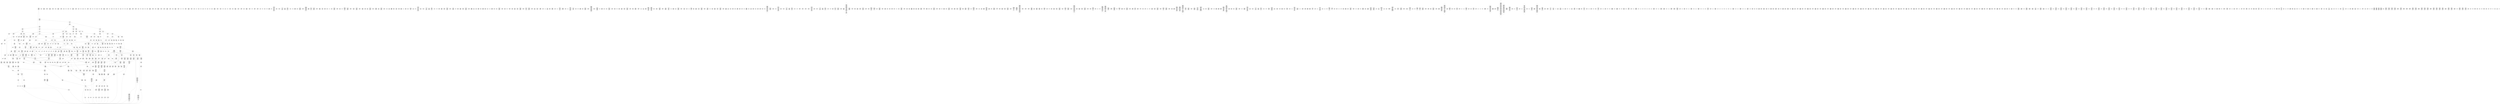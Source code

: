 /* Generated by GvGen v.1.0 (https://www.github.com/stricaud/gvgen) */

digraph G {
compound=true;
   node1 [label="[anywhere]"];
   node2 [label="# 0x0
PUSHX Data
PUSHX Data
MSTORE
PUSHX LogicData
CALLDATASIZE
LT
PUSHX Data
JUMPI
"];
   node3 [label="# 0xd
PUSHX Data
CALLDATALOAD
PUSHX Data
DIV
PUSHX LogicData
GT
PUSHX Data
JUMPI
"];
   node4 [label="# 0x3b
PUSHX LogicData
GT
PUSHX Data
JUMPI
"];
   node5 [label="# 0x46
PUSHX LogicData
GT
PUSHX Data
JUMPI
"];
   node6 [label="# 0x51
PUSHX LogicData
EQ
PUSHX Data
JUMPI
"];
   node7 [label="# 0x5c
PUSHX LogicData
EQ
PUSHX Data
JUMPI
"];
   node8 [label="# 0x67
PUSHX LogicData
EQ
PUSHX Data
JUMPI
"];
   node9 [label="# 0x72
PUSHX LogicData
EQ
PUSHX Data
JUMPI
"];
   node10 [label="# 0x7d
PUSHX LogicData
EQ
PUSHX Data
JUMPI
"];
   node11 [label="# 0x88
PUSHX LogicData
EQ
PUSHX Data
JUMPI
"];
   node12 [label="# 0x93
PUSHX Data
JUMP
"];
   node13 [label="# 0x97
JUMPDEST
PUSHX LogicData
EQ
PUSHX Data
JUMPI
"];
   node14 [label="# 0xa3
PUSHX LogicData
EQ
PUSHX Data
JUMPI
"];
   node15 [label="# 0xae
PUSHX LogicData
EQ
PUSHX Data
JUMPI
"];
   node16 [label="# 0xb9
PUSHX LogicData
EQ
PUSHX Data
JUMPI
"];
   node17 [label="# 0xc4
PUSHX LogicData
EQ
PUSHX Data
JUMPI
"];
   node18 [label="# 0xcf
PUSHX LogicData
EQ
PUSHX Data
JUMPI
"];
   node19 [label="# 0xda
PUSHX Data
JUMP
"];
   node20 [label="# 0xde
JUMPDEST
PUSHX LogicData
GT
PUSHX Data
JUMPI
"];
   node21 [label="# 0xea
PUSHX LogicData
EQ
PUSHX Data
JUMPI
"];
   node22 [label="# 0xf5
PUSHX LogicData
EQ
PUSHX Data
JUMPI
"];
   node23 [label="# 0x100
PUSHX LogicData
EQ
PUSHX Data
JUMPI
"];
   node24 [label="# 0x10b
PUSHX LogicData
EQ
PUSHX Data
JUMPI
"];
   node25 [label="# 0x116
PUSHX LogicData
EQ
PUSHX Data
JUMPI
"];
   node26 [label="# 0x121
PUSHX LogicData
EQ
PUSHX Data
JUMPI
"];
   node27 [label="# 0x12c
PUSHX Data
JUMP
"];
   node28 [label="# 0x130
JUMPDEST
PUSHX LogicData
EQ
PUSHX Data
JUMPI
"];
   node29 [label="# 0x13c
PUSHX LogicData
EQ
PUSHX Data
JUMPI
"];
   node30 [label="# 0x147
PUSHX LogicData
EQ
PUSHX Data
JUMPI
"];
   node31 [label="# 0x152
PUSHX LogicData
EQ
PUSHX Data
JUMPI
"];
   node32 [label="# 0x15d
PUSHX LogicData
EQ
PUSHX Data
JUMPI
"];
   node33 [label="# 0x168
PUSHX LogicData
EQ
PUSHX Data
JUMPI
"];
   node34 [label="# 0x173
PUSHX Data
JUMP
"];
   node35 [label="# 0x177
JUMPDEST
PUSHX LogicData
GT
PUSHX Data
JUMPI
"];
   node36 [label="# 0x183
PUSHX LogicData
GT
PUSHX Data
JUMPI
"];
   node37 [label="# 0x18e
PUSHX LogicData
EQ
PUSHX Data
JUMPI
"];
   node38 [label="# 0x199
PUSHX LogicData
EQ
PUSHX Data
JUMPI
"];
   node39 [label="# 0x1a4
PUSHX LogicData
EQ
PUSHX Data
JUMPI
"];
   node40 [label="# 0x1af
PUSHX LogicData
EQ
PUSHX Data
JUMPI
"];
   node41 [label="# 0x1ba
PUSHX LogicData
EQ
PUSHX Data
JUMPI
"];
   node42 [label="# 0x1c5
PUSHX LogicData
EQ
PUSHX Data
JUMPI
"];
   node43 [label="# 0x1d0
PUSHX Data
JUMP
"];
   node44 [label="# 0x1d4
JUMPDEST
PUSHX LogicData
EQ
PUSHX Data
JUMPI
"];
   node45 [label="# 0x1e0
PUSHX LogicData
EQ
PUSHX Data
JUMPI
"];
   node46 [label="# 0x1eb
PUSHX LogicData
EQ
PUSHX Data
JUMPI
"];
   node47 [label="# 0x1f6
PUSHX LogicData
EQ
PUSHX Data
JUMPI
"];
   node48 [label="# 0x201
PUSHX LogicData
EQ
PUSHX Data
JUMPI
"];
   node49 [label="# 0x20c
PUSHX LogicData
EQ
PUSHX Data
JUMPI
"];
   node50 [label="# 0x217
PUSHX Data
JUMP
"];
   node51 [label="# 0x21b
JUMPDEST
PUSHX LogicData
GT
PUSHX Data
JUMPI
"];
   node52 [label="# 0x227
PUSHX LogicData
EQ
PUSHX Data
JUMPI
"];
   node53 [label="# 0x232
PUSHX LogicData
EQ
PUSHX Data
JUMPI
"];
   node54 [label="# 0x23d
PUSHX LogicData
EQ
PUSHX Data
JUMPI
"];
   node55 [label="# 0x248
PUSHX LogicData
EQ
PUSHX Data
JUMPI
"];
   node56 [label="# 0x253
PUSHX LogicData
EQ
PUSHX Data
JUMPI
"];
   node57 [label="# 0x25e
PUSHX LogicData
EQ
PUSHX Data
JUMPI
"];
   node58 [label="# 0x269
PUSHX Data
JUMP
"];
   node59 [label="# 0x26d
JUMPDEST
PUSHX LogicData
EQ
PUSHX Data
JUMPI
"];
   node60 [label="# 0x279
PUSHX LogicData
EQ
PUSHX Data
JUMPI
"];
   node61 [label="# 0x284
PUSHX LogicData
EQ
PUSHX Data
JUMPI
"];
   node62 [label="# 0x28f
PUSHX LogicData
EQ
PUSHX Data
JUMPI
"];
   node63 [label="# 0x29a
PUSHX LogicData
EQ
PUSHX Data
JUMPI
"];
   node64 [label="# 0x2a5
PUSHX LogicData
EQ
PUSHX Data
JUMPI
"];
   node65 [label="# 0x2b0
JUMPDEST
PUSHX Data
REVERT
"];
   node66 [label="# 0x2b5
JUMPDEST
CALLVALUE
ISZERO
PUSHX Data
JUMPI
"];
   node67 [label="# 0x2bd
PUSHX Data
REVERT
"];
   node68 [label="# 0x2c1
JUMPDEST
PUSHX Data
PUSHX ArithData
CALLDATASIZE
SUB
ADD
PUSHX Data
PUSHX Data
JUMP
"];
   node69 [label="# 0x2d7
JUMPDEST
PUSHX Data
JUMP
"];
   node70 [label="# 0x2dc
JUMPDEST
PUSHX MemData
MLOAD
PUSHX Data
PUSHX Data
JUMP
"];
   node71 [label="# 0x2e9
JUMPDEST
PUSHX MemData
MLOAD
SUB
RETURN
"];
   node72 [label="# 0x2f2
JUMPDEST
CALLVALUE
ISZERO
PUSHX Data
JUMPI
"];
   node73 [label="# 0x2fa
PUSHX Data
REVERT
"];
   node74 [label="# 0x2fe
JUMPDEST
PUSHX Data
PUSHX Data
JUMP
"];
   node75 [label="# 0x307
JUMPDEST
PUSHX MemData
MLOAD
PUSHX Data
PUSHX Data
JUMP
"];
   node76 [label="# 0x314
JUMPDEST
PUSHX MemData
MLOAD
SUB
RETURN
"];
   node77 [label="# 0x31d
JUMPDEST
CALLVALUE
ISZERO
PUSHX Data
JUMPI
"];
   node78 [label="# 0x325
PUSHX Data
REVERT
"];
   node79 [label="# 0x329
JUMPDEST
PUSHX Data
PUSHX ArithData
CALLDATASIZE
SUB
ADD
PUSHX Data
PUSHX Data
JUMP
"];
   node80 [label="# 0x33f
JUMPDEST
PUSHX Data
JUMP
"];
   node81 [label="# 0x344
JUMPDEST
PUSHX MemData
MLOAD
PUSHX Data
PUSHX Data
JUMP
"];
   node82 [label="# 0x351
JUMPDEST
PUSHX MemData
MLOAD
SUB
RETURN
"];
   node83 [label="# 0x35a
JUMPDEST
CALLVALUE
ISZERO
PUSHX Data
JUMPI
"];
   node84 [label="# 0x362
PUSHX Data
REVERT
"];
   node85 [label="# 0x366
JUMPDEST
PUSHX Data
PUSHX ArithData
CALLDATASIZE
SUB
ADD
PUSHX Data
PUSHX Data
JUMP
"];
   node86 [label="# 0x37c
JUMPDEST
PUSHX Data
JUMP
"];
   node87 [label="# 0x381
JUMPDEST
STOP
"];
   node88 [label="# 0x383
JUMPDEST
PUSHX Data
PUSHX ArithData
CALLDATASIZE
SUB
ADD
PUSHX Data
PUSHX Data
JUMP
"];
   node89 [label="# 0x398
JUMPDEST
PUSHX Data
JUMP
"];
   node90 [label="# 0x39d
JUMPDEST
STOP
"];
   node91 [label="# 0x39f
JUMPDEST
CALLVALUE
ISZERO
PUSHX Data
JUMPI
"];
   node92 [label="# 0x3a7
PUSHX Data
REVERT
"];
   node93 [label="# 0x3ab
JUMPDEST
PUSHX Data
PUSHX Data
JUMP
"];
   node94 [label="# 0x3b4
JUMPDEST
PUSHX MemData
MLOAD
PUSHX Data
PUSHX Data
JUMP
"];
   node95 [label="# 0x3c1
JUMPDEST
PUSHX MemData
MLOAD
SUB
RETURN
"];
   node96 [label="# 0x3ca
JUMPDEST
CALLVALUE
ISZERO
PUSHX Data
JUMPI
"];
   node97 [label="# 0x3d2
PUSHX Data
REVERT
"];
   node98 [label="# 0x3d6
JUMPDEST
PUSHX Data
PUSHX ArithData
CALLDATASIZE
SUB
ADD
PUSHX Data
PUSHX Data
JUMP
"];
   node99 [label="# 0x3ec
JUMPDEST
PUSHX Data
JUMP
"];
   node100 [label="# 0x3f1
JUMPDEST
STOP
"];
   node101 [label="# 0x3f3
JUMPDEST
CALLVALUE
ISZERO
PUSHX Data
JUMPI
"];
   node102 [label="# 0x3fb
PUSHX Data
REVERT
"];
   node103 [label="# 0x3ff
JUMPDEST
PUSHX Data
PUSHX ArithData
CALLDATASIZE
SUB
ADD
PUSHX Data
PUSHX Data
JUMP
"];
   node104 [label="# 0x415
JUMPDEST
PUSHX Data
JUMP
"];
   node105 [label="# 0x41a
JUMPDEST
STOP
"];
   node106 [label="# 0x41c
JUMPDEST
CALLVALUE
ISZERO
PUSHX Data
JUMPI
"];
   node107 [label="# 0x424
PUSHX Data
REVERT
"];
   node108 [label="# 0x428
JUMPDEST
PUSHX Data
PUSHX Data
JUMP
"];
   node109 [label="# 0x431
JUMPDEST
PUSHX MemData
MLOAD
PUSHX Data
PUSHX Data
JUMP
"];
   node110 [label="# 0x43e
JUMPDEST
PUSHX MemData
MLOAD
SUB
RETURN
"];
   node111 [label="# 0x447
JUMPDEST
CALLVALUE
ISZERO
PUSHX Data
JUMPI
"];
   node112 [label="# 0x44f
PUSHX Data
REVERT
"];
   node113 [label="# 0x453
JUMPDEST
PUSHX Data
PUSHX ArithData
CALLDATASIZE
SUB
ADD
PUSHX Data
PUSHX Data
JUMP
"];
   node114 [label="# 0x469
JUMPDEST
PUSHX Data
JUMP
"];
   node115 [label="# 0x46e
JUMPDEST
STOP
"];
   node116 [label="# 0x470
JUMPDEST
CALLVALUE
ISZERO
PUSHX Data
JUMPI
"];
   node117 [label="# 0x478
PUSHX Data
REVERT
"];
   node118 [label="# 0x47c
JUMPDEST
PUSHX Data
PUSHX Data
JUMP
"];
   node119 [label="# 0x485
JUMPDEST
STOP
"];
   node120 [label="# 0x487
JUMPDEST
CALLVALUE
ISZERO
PUSHX Data
JUMPI
"];
   node121 [label="# 0x48f
PUSHX Data
REVERT
"];
   node122 [label="# 0x493
JUMPDEST
PUSHX Data
PUSHX ArithData
CALLDATASIZE
SUB
ADD
PUSHX Data
PUSHX Data
JUMP
"];
   node123 [label="# 0x4a9
JUMPDEST
PUSHX Data
JUMP
"];
   node124 [label="# 0x4ae
JUMPDEST
STOP
"];
   node125 [label="# 0x4b0
JUMPDEST
CALLVALUE
ISZERO
PUSHX Data
JUMPI
"];
   node126 [label="# 0x4b8
PUSHX Data
REVERT
"];
   node127 [label="# 0x4bc
JUMPDEST
PUSHX Data
PUSHX ArithData
CALLDATASIZE
SUB
ADD
PUSHX Data
PUSHX Data
JUMP
"];
   node128 [label="# 0x4d2
JUMPDEST
PUSHX Data
JUMP
"];
   node129 [label="# 0x4d7
JUMPDEST
PUSHX MemData
MLOAD
PUSHX Data
PUSHX Data
JUMP
"];
   node130 [label="# 0x4e4
JUMPDEST
PUSHX MemData
MLOAD
SUB
RETURN
"];
   node131 [label="# 0x4ed
JUMPDEST
CALLVALUE
ISZERO
PUSHX Data
JUMPI
"];
   node132 [label="# 0x4f5
PUSHX Data
REVERT
"];
   node133 [label="# 0x4f9
JUMPDEST
PUSHX Data
PUSHX Data
JUMP
"];
   node134 [label="# 0x502
JUMPDEST
STOP
"];
   node135 [label="# 0x504
JUMPDEST
CALLVALUE
ISZERO
PUSHX Data
JUMPI
"];
   node136 [label="# 0x50c
PUSHX Data
REVERT
"];
   node137 [label="# 0x510
JUMPDEST
PUSHX Data
PUSHX ArithData
CALLDATASIZE
SUB
ADD
PUSHX Data
PUSHX Data
JUMP
"];
   node138 [label="# 0x526
JUMPDEST
PUSHX Data
JUMP
"];
   node139 [label="# 0x52b
JUMPDEST
STOP
"];
   node140 [label="# 0x52d
JUMPDEST
CALLVALUE
ISZERO
PUSHX Data
JUMPI
"];
   node141 [label="# 0x535
PUSHX Data
REVERT
"];
   node142 [label="# 0x539
JUMPDEST
PUSHX Data
PUSHX ArithData
CALLDATASIZE
SUB
ADD
PUSHX Data
PUSHX Data
JUMP
"];
   node143 [label="# 0x54f
JUMPDEST
PUSHX Data
JUMP
"];
   node144 [label="# 0x554
JUMPDEST
STOP
"];
   node145 [label="# 0x556
JUMPDEST
CALLVALUE
ISZERO
PUSHX Data
JUMPI
"];
   node146 [label="# 0x55e
PUSHX Data
REVERT
"];
   node147 [label="# 0x562
JUMPDEST
PUSHX Data
PUSHX ArithData
CALLDATASIZE
SUB
ADD
PUSHX Data
PUSHX Data
JUMP
"];
   node148 [label="# 0x578
JUMPDEST
PUSHX Data
JUMP
"];
   node149 [label="# 0x57d
JUMPDEST
STOP
"];
   node150 [label="# 0x57f
JUMPDEST
CALLVALUE
ISZERO
PUSHX Data
JUMPI
"];
   node151 [label="# 0x587
PUSHX Data
REVERT
"];
   node152 [label="# 0x58b
JUMPDEST
PUSHX Data
PUSHX Data
JUMP
"];
   node153 [label="# 0x594
JUMPDEST
STOP
"];
   node154 [label="# 0x596
JUMPDEST
CALLVALUE
ISZERO
PUSHX Data
JUMPI
"];
   node155 [label="# 0x59e
PUSHX Data
REVERT
"];
   node156 [label="# 0x5a2
JUMPDEST
PUSHX Data
PUSHX ArithData
CALLDATASIZE
SUB
ADD
PUSHX Data
PUSHX Data
JUMP
"];
   node157 [label="# 0x5b8
JUMPDEST
PUSHX Data
JUMP
"];
   node158 [label="# 0x5bd
JUMPDEST
PUSHX MemData
MLOAD
PUSHX Data
PUSHX Data
JUMP
"];
   node159 [label="# 0x5ca
JUMPDEST
PUSHX MemData
MLOAD
SUB
RETURN
"];
   node160 [label="# 0x5d3
JUMPDEST
CALLVALUE
ISZERO
PUSHX Data
JUMPI
"];
   node161 [label="# 0x5db
PUSHX Data
REVERT
"];
   node162 [label="# 0x5df
JUMPDEST
PUSHX Data
PUSHX Data
JUMP
"];
   node163 [label="# 0x5e8
JUMPDEST
PUSHX MemData
MLOAD
PUSHX Data
PUSHX Data
JUMP
"];
   node164 [label="# 0x5f5
JUMPDEST
PUSHX MemData
MLOAD
SUB
RETURN
"];
   node165 [label="# 0x5fe
JUMPDEST
CALLVALUE
ISZERO
PUSHX Data
JUMPI
"];
   node166 [label="# 0x606
PUSHX Data
REVERT
"];
   node167 [label="# 0x60a
JUMPDEST
PUSHX Data
PUSHX ArithData
CALLDATASIZE
SUB
ADD
PUSHX Data
PUSHX Data
JUMP
"];
   node168 [label="# 0x620
JUMPDEST
PUSHX Data
JUMP
"];
   node169 [label="# 0x625
JUMPDEST
STOP
"];
   node170 [label="# 0x627
JUMPDEST
CALLVALUE
ISZERO
PUSHX Data
JUMPI
"];
   node171 [label="# 0x62f
PUSHX Data
REVERT
"];
   node172 [label="# 0x633
JUMPDEST
PUSHX Data
PUSHX ArithData
CALLDATASIZE
SUB
ADD
PUSHX Data
PUSHX Data
JUMP
"];
   node173 [label="# 0x649
JUMPDEST
PUSHX Data
JUMP
"];
   node174 [label="# 0x64e
JUMPDEST
STOP
"];
   node175 [label="# 0x650
JUMPDEST
CALLVALUE
ISZERO
PUSHX Data
JUMPI
"];
   node176 [label="# 0x658
PUSHX Data
REVERT
"];
   node177 [label="# 0x65c
JUMPDEST
PUSHX Data
PUSHX ArithData
CALLDATASIZE
SUB
ADD
PUSHX Data
PUSHX Data
JUMP
"];
   node178 [label="# 0x672
JUMPDEST
PUSHX Data
JUMP
"];
   node179 [label="# 0x677
JUMPDEST
PUSHX MemData
MLOAD
PUSHX Data
PUSHX Data
JUMP
"];
   node180 [label="# 0x684
JUMPDEST
PUSHX MemData
MLOAD
SUB
RETURN
"];
   node181 [label="# 0x68d
JUMPDEST
CALLVALUE
ISZERO
PUSHX Data
JUMPI
"];
   node182 [label="# 0x695
PUSHX Data
REVERT
"];
   node183 [label="# 0x699
JUMPDEST
PUSHX Data
PUSHX ArithData
CALLDATASIZE
SUB
ADD
PUSHX Data
PUSHX Data
JUMP
"];
   node184 [label="# 0x6af
JUMPDEST
PUSHX Data
JUMP
"];
   node185 [label="# 0x6b4
JUMPDEST
PUSHX MemData
MLOAD
PUSHX Data
PUSHX Data
JUMP
"];
   node186 [label="# 0x6c1
JUMPDEST
PUSHX MemData
MLOAD
SUB
RETURN
"];
   node187 [label="# 0x6ca
JUMPDEST
CALLVALUE
ISZERO
PUSHX Data
JUMPI
"];
   node188 [label="# 0x6d2
PUSHX Data
REVERT
"];
   node189 [label="# 0x6d6
JUMPDEST
PUSHX Data
PUSHX Data
JUMP
"];
   node190 [label="# 0x6df
JUMPDEST
PUSHX MemData
MLOAD
PUSHX Data
PUSHX Data
JUMP
"];
   node191 [label="# 0x6ec
JUMPDEST
PUSHX MemData
MLOAD
SUB
RETURN
"];
   node192 [label="# 0x6f5
JUMPDEST
CALLVALUE
ISZERO
PUSHX Data
JUMPI
"];
   node193 [label="# 0x6fd
PUSHX Data
REVERT
"];
   node194 [label="# 0x701
JUMPDEST
PUSHX Data
PUSHX Data
JUMP
"];
   node195 [label="# 0x70a
JUMPDEST
PUSHX MemData
MLOAD
PUSHX Data
PUSHX Data
JUMP
"];
   node196 [label="# 0x717
JUMPDEST
PUSHX MemData
MLOAD
SUB
RETURN
"];
   node197 [label="# 0x720
JUMPDEST
CALLVALUE
ISZERO
PUSHX Data
JUMPI
"];
   node198 [label="# 0x728
PUSHX Data
REVERT
"];
   node199 [label="# 0x72c
JUMPDEST
PUSHX Data
PUSHX ArithData
CALLDATASIZE
SUB
ADD
PUSHX Data
PUSHX Data
JUMP
"];
   node200 [label="# 0x742
JUMPDEST
PUSHX Data
JUMP
"];
   node201 [label="# 0x747
JUMPDEST
PUSHX MemData
MLOAD
PUSHX Data
PUSHX Data
JUMP
"];
   node202 [label="# 0x754
JUMPDEST
PUSHX MemData
MLOAD
SUB
RETURN
"];
   node203 [label="# 0x75d
JUMPDEST
CALLVALUE
ISZERO
PUSHX Data
JUMPI
"];
   node204 [label="# 0x765
PUSHX Data
REVERT
"];
   node205 [label="# 0x769
JUMPDEST
PUSHX Data
PUSHX Data
JUMP
"];
   node206 [label="# 0x772
JUMPDEST
STOP
"];
   node207 [label="# 0x774
JUMPDEST
CALLVALUE
ISZERO
PUSHX Data
JUMPI
"];
   node208 [label="# 0x77c
PUSHX Data
REVERT
"];
   node209 [label="# 0x780
JUMPDEST
PUSHX Data
PUSHX Data
JUMP
"];
   node210 [label="# 0x789
JUMPDEST
STOP
"];
   node211 [label="# 0x78b
JUMPDEST
CALLVALUE
ISZERO
PUSHX Data
JUMPI
"];
   node212 [label="# 0x793
PUSHX Data
REVERT
"];
   node213 [label="# 0x797
JUMPDEST
PUSHX Data
PUSHX Data
JUMP
"];
   node214 [label="# 0x7a0
JUMPDEST
PUSHX MemData
MLOAD
PUSHX Data
PUSHX Data
JUMP
"];
   node215 [label="# 0x7ad
JUMPDEST
PUSHX MemData
MLOAD
SUB
RETURN
"];
   node216 [label="# 0x7b6
JUMPDEST
CALLVALUE
ISZERO
PUSHX Data
JUMPI
"];
   node217 [label="# 0x7be
PUSHX Data
REVERT
"];
   node218 [label="# 0x7c2
JUMPDEST
PUSHX Data
PUSHX Data
JUMP
"];
   node219 [label="# 0x7cb
JUMPDEST
PUSHX MemData
MLOAD
PUSHX Data
PUSHX Data
JUMP
"];
   node220 [label="# 0x7d8
JUMPDEST
PUSHX MemData
MLOAD
SUB
RETURN
"];
   node221 [label="# 0x7e1
JUMPDEST
CALLVALUE
ISZERO
PUSHX Data
JUMPI
"];
   node222 [label="# 0x7e9
PUSHX Data
REVERT
"];
   node223 [label="# 0x7ed
JUMPDEST
PUSHX Data
PUSHX ArithData
CALLDATASIZE
SUB
ADD
PUSHX Data
PUSHX Data
JUMP
"];
   node224 [label="# 0x803
JUMPDEST
PUSHX Data
JUMP
"];
   node225 [label="# 0x808
JUMPDEST
STOP
"];
   node226 [label="# 0x80a
JUMPDEST
CALLVALUE
ISZERO
PUSHX Data
JUMPI
"];
   node227 [label="# 0x812
PUSHX Data
REVERT
"];
   node228 [label="# 0x816
JUMPDEST
PUSHX Data
PUSHX ArithData
CALLDATASIZE
SUB
ADD
PUSHX Data
PUSHX Data
JUMP
"];
   node229 [label="# 0x82c
JUMPDEST
PUSHX Data
JUMP
"];
   node230 [label="# 0x831
JUMPDEST
STOP
"];
   node231 [label="# 0x833
JUMPDEST
CALLVALUE
ISZERO
PUSHX Data
JUMPI
"];
   node232 [label="# 0x83b
PUSHX Data
REVERT
"];
   node233 [label="# 0x83f
JUMPDEST
PUSHX Data
PUSHX ArithData
CALLDATASIZE
SUB
ADD
PUSHX Data
PUSHX Data
JUMP
"];
   node234 [label="# 0x855
JUMPDEST
PUSHX Data
JUMP
"];
   node235 [label="# 0x85a
JUMPDEST
STOP
"];
   node236 [label="# 0x85c
JUMPDEST
CALLVALUE
ISZERO
PUSHX Data
JUMPI
"];
   node237 [label="# 0x864
PUSHX Data
REVERT
"];
   node238 [label="# 0x868
JUMPDEST
PUSHX Data
PUSHX ArithData
CALLDATASIZE
SUB
ADD
PUSHX Data
PUSHX Data
JUMP
"];
   node239 [label="# 0x87e
JUMPDEST
PUSHX Data
JUMP
"];
   node240 [label="# 0x883
JUMPDEST
STOP
"];
   node241 [label="# 0x885
JUMPDEST
CALLVALUE
ISZERO
PUSHX Data
JUMPI
"];
   node242 [label="# 0x88d
PUSHX Data
REVERT
"];
   node243 [label="# 0x891
JUMPDEST
PUSHX Data
PUSHX ArithData
CALLDATASIZE
SUB
ADD
PUSHX Data
PUSHX Data
JUMP
"];
   node244 [label="# 0x8a7
JUMPDEST
PUSHX Data
JUMP
"];
   node245 [label="# 0x8ac
JUMPDEST
PUSHX MemData
MLOAD
PUSHX Data
PUSHX Data
JUMP
"];
   node246 [label="# 0x8b9
JUMPDEST
PUSHX MemData
MLOAD
SUB
RETURN
"];
   node247 [label="# 0x8c2
JUMPDEST
CALLVALUE
ISZERO
PUSHX Data
JUMPI
"];
   node248 [label="# 0x8ca
PUSHX Data
REVERT
"];
   node249 [label="# 0x8ce
JUMPDEST
PUSHX Data
PUSHX Data
JUMP
"];
   node250 [label="# 0x8d7
JUMPDEST
PUSHX MemData
MLOAD
PUSHX Data
PUSHX Data
JUMP
"];
   node251 [label="# 0x8e4
JUMPDEST
PUSHX MemData
MLOAD
SUB
RETURN
"];
   node252 [label="# 0x8ed
JUMPDEST
PUSHX Data
PUSHX Data
JUMP
"];
   node253 [label="# 0x8f5
JUMPDEST
STOP
"];
   node254 [label="# 0x8f7
JUMPDEST
CALLVALUE
ISZERO
PUSHX Data
JUMPI
"];
   node255 [label="# 0x8ff
PUSHX Data
REVERT
"];
   node256 [label="# 0x903
JUMPDEST
PUSHX Data
PUSHX ArithData
CALLDATASIZE
SUB
ADD
PUSHX Data
PUSHX Data
JUMP
"];
   node257 [label="# 0x919
JUMPDEST
PUSHX Data
JUMP
"];
   node258 [label="# 0x91e
JUMPDEST
STOP
"];
   node259 [label="# 0x920
JUMPDEST
CALLVALUE
ISZERO
PUSHX Data
JUMPI
"];
   node260 [label="# 0x928
PUSHX Data
REVERT
"];
   node261 [label="# 0x92c
JUMPDEST
PUSHX Data
PUSHX Data
JUMP
"];
   node262 [label="# 0x935
JUMPDEST
PUSHX MemData
MLOAD
PUSHX Data
PUSHX Data
JUMP
"];
   node263 [label="# 0x942
JUMPDEST
PUSHX MemData
MLOAD
SUB
RETURN
"];
   node264 [label="# 0x94b
JUMPDEST
CALLVALUE
ISZERO
PUSHX Data
JUMPI
"];
   node265 [label="# 0x953
PUSHX Data
REVERT
"];
   node266 [label="# 0x957
JUMPDEST
PUSHX Data
PUSHX ArithData
CALLDATASIZE
SUB
ADD
PUSHX Data
PUSHX Data
JUMP
"];
   node267 [label="# 0x96d
JUMPDEST
PUSHX Data
JUMP
"];
   node268 [label="# 0x972
JUMPDEST
PUSHX MemData
MLOAD
PUSHX Data
PUSHX Data
JUMP
"];
   node269 [label="# 0x97f
JUMPDEST
PUSHX MemData
MLOAD
SUB
RETURN
"];
   node270 [label="# 0x988
JUMPDEST
CALLVALUE
ISZERO
PUSHX Data
JUMPI
"];
   node271 [label="# 0x990
PUSHX Data
REVERT
"];
   node272 [label="# 0x994
JUMPDEST
PUSHX Data
PUSHX Data
JUMP
"];
   node273 [label="# 0x99d
JUMPDEST
PUSHX MemData
MLOAD
PUSHX Data
PUSHX Data
JUMP
"];
   node274 [label="# 0x9aa
JUMPDEST
PUSHX MemData
MLOAD
SUB
RETURN
"];
   node275 [label="# 0x9b3
JUMPDEST
CALLVALUE
ISZERO
PUSHX Data
JUMPI
"];
   node276 [label="# 0x9bb
PUSHX Data
REVERT
"];
   node277 [label="# 0x9bf
JUMPDEST
PUSHX Data
PUSHX ArithData
CALLDATASIZE
SUB
ADD
PUSHX Data
PUSHX Data
JUMP
"];
   node278 [label="# 0x9d5
JUMPDEST
PUSHX Data
JUMP
"];
   node279 [label="# 0x9da
JUMPDEST
PUSHX MemData
MLOAD
PUSHX Data
PUSHX Data
JUMP
"];
   node280 [label="# 0x9e7
JUMPDEST
PUSHX MemData
MLOAD
SUB
RETURN
"];
   node281 [label="# 0x9f0
JUMPDEST
CALLVALUE
ISZERO
PUSHX Data
JUMPI
"];
   node282 [label="# 0x9f8
PUSHX Data
REVERT
"];
   node283 [label="# 0x9fc
JUMPDEST
PUSHX Data
PUSHX Data
JUMP
"];
   node284 [label="# 0xa05
JUMPDEST
STOP
"];
   node285 [label="# 0xa07
JUMPDEST
CALLVALUE
ISZERO
PUSHX Data
JUMPI
"];
   node286 [label="# 0xa0f
PUSHX Data
REVERT
"];
   node287 [label="# 0xa13
JUMPDEST
PUSHX Data
PUSHX Data
JUMP
"];
   node288 [label="# 0xa1c
JUMPDEST
PUSHX MemData
MLOAD
PUSHX Data
PUSHX Data
JUMP
"];
   node289 [label="# 0xa29
JUMPDEST
PUSHX MemData
MLOAD
SUB
RETURN
"];
   node290 [label="# 0xa32
JUMPDEST
CALLVALUE
ISZERO
PUSHX Data
JUMPI
"];
   node291 [label="# 0xa3a
PUSHX Data
REVERT
"];
   node292 [label="# 0xa3e
JUMPDEST
PUSHX Data
PUSHX Data
JUMP
"];
   node293 [label="# 0xa47
JUMPDEST
PUSHX MemData
MLOAD
PUSHX Data
PUSHX Data
JUMP
"];
   node294 [label="# 0xa54
JUMPDEST
PUSHX MemData
MLOAD
SUB
RETURN
"];
   node295 [label="# 0xa5d
JUMPDEST
CALLVALUE
ISZERO
PUSHX Data
JUMPI
"];
   node296 [label="# 0xa65
PUSHX Data
REVERT
"];
   node297 [label="# 0xa69
JUMPDEST
PUSHX Data
PUSHX ArithData
CALLDATASIZE
SUB
ADD
PUSHX Data
PUSHX Data
JUMP
"];
   node298 [label="# 0xa7f
JUMPDEST
PUSHX Data
JUMP
"];
   node299 [label="# 0xa84
JUMPDEST
STOP
"];
   node300 [label="# 0xa86
JUMPDEST
CALLVALUE
ISZERO
PUSHX Data
JUMPI
"];
   node301 [label="# 0xa8e
PUSHX Data
REVERT
"];
   node302 [label="# 0xa92
JUMPDEST
PUSHX Data
PUSHX ArithData
CALLDATASIZE
SUB
ADD
PUSHX Data
PUSHX Data
JUMP
"];
   node303 [label="# 0xaa8
JUMPDEST
PUSHX Data
JUMP
"];
   node304 [label="# 0xaad
JUMPDEST
STOP
"];
   node305 [label="# 0xaaf
JUMPDEST
PUSHX Data
PUSHX Data
PUSHX Data
JUMP
"];
   node306 [label="# 0xaba
JUMPDEST
JUMP
"];
   node307 [label="# 0xac1
JUMPDEST
PUSHX Data
PUSHX StorData
SLOAD
PUSHX Data
PUSHX Data
JUMP
"];
   node308 [label="# 0xad0
JUMPDEST
PUSHX ArithData
ADD
PUSHX ArithData
DIV
MUL
PUSHX ArithData
ADD
PUSHX MemData
MLOAD
ADD
PUSHX Data
MSTORE
MSTORE
PUSHX ArithData
ADD
SLOAD
PUSHX Data
PUSHX Data
JUMP
"];
   node309 [label="# 0xafc
JUMPDEST
ISZERO
PUSHX Data
JUMPI
"];
   node310 [label="# 0xb03
PUSHX LogicData
LT
PUSHX Data
JUMPI
"];
   node311 [label="# 0xb0b
PUSHX ArithData
SLOAD
DIV
MUL
MSTORE
PUSHX ArithData
ADD
PUSHX Data
JUMP
"];
   node312 [label="# 0xb1e
JUMPDEST
ADD
PUSHX Data
MSTORE
PUSHX Data
PUSHX Data
SHA3
"];
   node313 [label="# 0xb2c
JUMPDEST
SLOAD
MSTORE
PUSHX ArithData
ADD
PUSHX ArithData
ADD
GT
PUSHX Data
JUMPI
"];
   node314 [label="# 0xb40
SUB
PUSHX BitData
AND
ADD
"];
   node315 [label="# 0xb49
JUMPDEST
JUMP
"];
   node316 [label="# 0xb53
JUMPDEST
PUSHX Data
PUSHX Data
PUSHX Data
JUMP
"];
   node317 [label="# 0xb5e
JUMPDEST
PUSHX Data
JUMPI
"];
   node318 [label="# 0xb63
PUSHX MemData
MLOAD
PUSHX Data
MSTORE
PUSHX ArithData
ADD
PUSHX Data
PUSHX Data
JUMP
"];
   node319 [label="# 0xb94
JUMPDEST
PUSHX MemData
MLOAD
SUB
REVERT
"];
   node320 [label="# 0xb9d
JUMPDEST
PUSHX Data
PUSHX ArithData
MSTORE
PUSHX ArithData
ADD
MSTORE
PUSHX ArithData
ADD
PUSHX Data
SHA3
PUSHX ArithData
SLOAD
PUSHX ArithData
EXP
DIV
PUSHX BitData
AND
JUMP
"];
   node321 [label="# 0xbd8
JUMPDEST
PUSHX Data
PUSHX Data
PUSHX Data
JUMP
"];
   node322 [label="# 0xbe3
JUMPDEST
PUSHX BitData
AND
PUSHX BitData
AND
EQ
ISZERO
PUSHX Data
JUMPI
"];
   node323 [label="# 0xc1a
PUSHX MemData
MLOAD
PUSHX Data
MSTORE
PUSHX ArithData
ADD
PUSHX Data
PUSHX Data
JUMP
"];
   node324 [label="# 0xc4b
JUMPDEST
PUSHX MemData
MLOAD
SUB
REVERT
"];
   node325 [label="# 0xc54
JUMPDEST
PUSHX BitData
AND
PUSHX Data
PUSHX Data
JUMP
"];
   node326 [label="# 0xc73
JUMPDEST
PUSHX BitData
AND
EQ
PUSHX Data
JUMPI
"];
   node327 [label="# 0xc90
PUSHX Data
PUSHX Data
PUSHX Data
JUMP
"];
   node328 [label="# 0xc9c
JUMPDEST
PUSHX Data
JUMP
"];
   node329 [label="# 0xca1
JUMPDEST
"];
   node330 [label="# 0xca2
JUMPDEST
PUSHX Data
JUMPI
"];
   node331 [label="# 0xca7
PUSHX MemData
MLOAD
PUSHX Data
MSTORE
PUSHX ArithData
ADD
PUSHX Data
PUSHX Data
JUMP
"];
   node332 [label="# 0xcd8
JUMPDEST
PUSHX MemData
MLOAD
SUB
REVERT
"];
   node333 [label="# 0xce1
JUMPDEST
PUSHX Data
PUSHX Data
JUMP
"];
   node334 [label="# 0xceb
JUMPDEST
JUMP
"];
   node335 [label="# 0xcf0
JUMPDEST
PUSHX StorData
PUSHX ArithData
SLOAD
PUSHX ArithData
EXP
DIV
PUSHX BitData
AND
PUSHX Data
JUMPI
"];
   node336 [label="# 0xd05
PUSHX MemData
MLOAD
PUSHX Data
MSTORE
PUSHX ArithData
ADD
PUSHX Data
PUSHX Data
JUMP
"];
   node337 [label="# 0xd36
JUMPDEST
PUSHX MemData
MLOAD
SUB
REVERT
"];
   node338 [label="# 0xd3f
JUMPDEST
PUSHX LogicData
GT
ISZERO
PUSHX Data
JUMPI
"];
   node339 [label="# 0xd49
PUSHX MemData
MLOAD
PUSHX Data
MSTORE
PUSHX ArithData
ADD
PUSHX Data
PUSHX Data
JUMP
"];
   node340 [label="# 0xd7a
JUMPDEST
PUSHX MemData
MLOAD
SUB
REVERT
"];
   node341 [label="# 0xd83
JUMPDEST
PUSHX StorData
SLOAD
PUSHX Data
PUSHX Data
JUMP
"];
   node342 [label="# 0xd8f
JUMPDEST
PUSHX Data
PUSHX Data
JUMP
"];
   node343 [label="# 0xd99
JUMPDEST
GT
ISZERO
PUSHX Data
JUMPI
"];
   node344 [label="# 0xda0
PUSHX MemData
MLOAD
PUSHX Data
MSTORE
PUSHX ArithData
ADD
PUSHX Data
PUSHX Data
JUMP
"];
   node345 [label="# 0xdd1
JUMPDEST
PUSHX MemData
MLOAD
SUB
REVERT
"];
   node346 [label="# 0xdda
JUMPDEST
CALLVALUE
PUSHX StorData
SLOAD
PUSHX Data
PUSHX Data
JUMP
"];
   node347 [label="# 0xde9
JUMPDEST
GT
ISZERO
PUSHX Data
JUMPI
"];
   node348 [label="# 0xdf0
PUSHX MemData
MLOAD
PUSHX Data
MSTORE
PUSHX ArithData
ADD
PUSHX Data
PUSHX Data
JUMP
"];
   node349 [label="# 0xe21
JUMPDEST
PUSHX MemData
MLOAD
SUB
REVERT
"];
   node350 [label="# 0xe2a
JUMPDEST
PUSHX Data
"];
   node351 [label="# 0xe2d
JUMPDEST
LT
ISZERO
PUSHX Data
JUMPI
"];
   node352 [label="# 0xe36
PUSHX Data
PUSHX Data
PUSHX Data
PUSHX Data
PUSHX Data
JUMP
"];
   node353 [label="# 0xe43
JUMPDEST
PUSHX Data
PUSHX Data
JUMP
"];
   node354 [label="# 0xe4d
JUMPDEST
PUSHX StorData
SLOAD
GT
PUSHX Data
JUMPI
"];
   node355 [label="# 0xe59
PUSHX Data
CALLER
PUSHX Data
JUMP
"];
   node356 [label="# 0xe62
JUMPDEST
PUSHX Data
PUSHX Data
PUSHX Data
JUMP
"];
   node357 [label="# 0xe6c
JUMPDEST
"];
   node358 [label="# 0xe6d
JUMPDEST
PUSHX Data
PUSHX Data
JUMP
"];
   node359 [label="# 0xe79
JUMPDEST
PUSHX Data
JUMP
"];
   node360 [label="# 0xe81
JUMPDEST
PUSHX LogicData
PUSHX StorData
SLOAD
EQ
ISZERO
PUSHX Data
JUMPI
"];
   node361 [label="# 0xe8e
NUMBER
PUSHX Data
SSTORE
"];
   node362 [label="# 0xe95
JUMPDEST
JUMP
"];
   node363 [label="# 0xe98
JUMPDEST
PUSHX StorData
SLOAD
PUSHX Data
PUSHX Data
JUMP
"];
   node364 [label="# 0xea5
JUMPDEST
PUSHX ArithData
ADD
PUSHX ArithData
DIV
MUL
PUSHX ArithData
ADD
PUSHX MemData
MLOAD
ADD
PUSHX Data
MSTORE
MSTORE
PUSHX ArithData
ADD
SLOAD
PUSHX Data
PUSHX Data
JUMP
"];
   node365 [label="# 0xed1
JUMPDEST
ISZERO
PUSHX Data
JUMPI
"];
   node366 [label="# 0xed8
PUSHX LogicData
LT
PUSHX Data
JUMPI
"];
   node367 [label="# 0xee0
PUSHX ArithData
SLOAD
DIV
MUL
MSTORE
PUSHX ArithData
ADD
PUSHX Data
JUMP
"];
   node368 [label="# 0xef3
JUMPDEST
ADD
PUSHX Data
MSTORE
PUSHX Data
PUSHX Data
SHA3
"];
   node369 [label="# 0xf01
JUMPDEST
SLOAD
MSTORE
PUSHX ArithData
ADD
PUSHX ArithData
ADD
GT
PUSHX Data
JUMPI
"];
   node370 [label="# 0xf15
SUB
PUSHX BitData
AND
ADD
"];
   node371 [label="# 0xf1e
JUMPDEST
JUMP
"];
   node372 [label="# 0xf26
JUMPDEST
PUSHX Data
PUSHX Data
JUMP
"];
   node373 [label="# 0xf2e
JUMPDEST
PUSHX BitData
AND
PUSHX Data
PUSHX Data
JUMP
"];
   node374 [label="# 0xf4c
JUMPDEST
PUSHX BitData
AND
EQ
PUSHX Data
JUMPI
"];
   node375 [label="# 0xf68
PUSHX MemData
MLOAD
PUSHX Data
MSTORE
PUSHX ArithData
ADD
PUSHX Data
PUSHX Data
JUMP
"];
   node376 [label="# 0xf99
JUMPDEST
PUSHX MemData
MLOAD
SUB
REVERT
"];
   node377 [label="# 0xfa2
JUMPDEST
PUSHX Data
MLOAD
PUSHX ArithData
ADD
PUSHX Data
PUSHX Data
JUMP
"];
   node378 [label="# 0xfb8
JUMPDEST
JUMP
"];
   node379 [label="# 0xfbc
JUMPDEST
PUSHX Data
PUSHX Data
JUMP
"];
   node380 [label="# 0xfc4
JUMPDEST
PUSHX BitData
AND
PUSHX Data
PUSHX Data
JUMP
"];
   node381 [label="# 0xfe2
JUMPDEST
PUSHX BitData
AND
EQ
PUSHX Data
JUMPI
"];
   node382 [label="# 0xffe
PUSHX MemData
MLOAD
PUSHX Data
MSTORE
PUSHX ArithData
ADD
PUSHX Data
PUSHX Data
JUMP
"];
   node383 [label="# 0x102f
JUMPDEST
PUSHX MemData
MLOAD
SUB
REVERT
"];
   node384 [label="# 0x1038
JUMPDEST
PUSHX Data
PUSHX Data
PUSHX Data
PUSHX Data
JUMP
"];
   node385 [label="# 0x1044
JUMPDEST
PUSHX Data
PUSHX Data
"];
   node386 [label="# 0x104d
JUMPDEST
GT
PUSHX Data
JUMPI
"];
   node387 [label="# 0x1055
PUSHX Data
CALLER
PUSHX Data
PUSHX Data
JUMP
"];
   node388 [label="# 0x1064
JUMPDEST
PUSHX Data
JUMP
"];
   node389 [label="# 0x1069
JUMPDEST
PUSHX Data
PUSHX Data
PUSHX Data
JUMP
"];
   node390 [label="# 0x1073
JUMPDEST
PUSHX Data
PUSHX Data
JUMP
"];
   node391 [label="# 0x107e
JUMPDEST
PUSHX Data
JUMP
"];
   node392 [label="# 0x1086
JUMPDEST
JUMP
"];
   node393 [label="# 0x108b
JUMPDEST
PUSHX Data
PUSHX StorData
SLOAD
JUMP
"];
   node394 [label="# 0x1098
JUMPDEST
PUSHX Data
PUSHX Data
PUSHX Data
JUMP
"];
   node395 [label="# 0x10a3
JUMPDEST
PUSHX Data
JUMP
"];
   node396 [label="# 0x10a9
JUMPDEST
PUSHX Data
JUMPI
"];
   node397 [label="# 0x10ae
PUSHX MemData
MLOAD
PUSHX Data
MSTORE
PUSHX ArithData
ADD
PUSHX Data
PUSHX Data
JUMP
"];
   node398 [label="# 0x10df
JUMPDEST
PUSHX MemData
MLOAD
SUB
REVERT
"];
   node399 [label="# 0x10e8
JUMPDEST
PUSHX Data
PUSHX Data
JUMP
"];
   node400 [label="# 0x10f3
JUMPDEST
JUMP
"];
   node401 [label="# 0x10f8
JUMPDEST
PUSHX Data
PUSHX Data
JUMP
"];
   node402 [label="# 0x1100
JUMPDEST
PUSHX BitData
AND
PUSHX Data
PUSHX Data
JUMP
"];
   node403 [label="# 0x111e
JUMPDEST
PUSHX BitData
AND
EQ
PUSHX Data
JUMPI
"];
   node404 [label="# 0x113a
PUSHX MemData
MLOAD
PUSHX Data
MSTORE
PUSHX ArithData
ADD
PUSHX Data
PUSHX Data
JUMP
"];
   node405 [label="# 0x116b
JUMPDEST
PUSHX MemData
MLOAD
SUB
REVERT
"];
   node406 [label="# 0x1174
JUMPDEST
PUSHX StorData
PUSHX ArithData
SLOAD
PUSHX ArithData
EXP
DIV
PUSHX BitData
AND
ISZERO
PUSHX StorData
PUSHX ArithData
PUSHX ArithData
EXP
SLOAD
PUSHX ArithData
MUL
NOT
AND
ISZERO
ISZERO
MUL
OR
SSTORE
JUMP
"];
   node407 [label="# 0x11a0
JUMPDEST
PUSHX Data
PUSHX Data
JUMP
"];
   node408 [label="# 0x11a8
JUMPDEST
PUSHX BitData
AND
PUSHX Data
PUSHX Data
JUMP
"];
   node409 [label="# 0x11c6
JUMPDEST
PUSHX BitData
AND
EQ
PUSHX Data
JUMPI
"];
   node410 [label="# 0x11e2
PUSHX MemData
MLOAD
PUSHX Data
MSTORE
PUSHX ArithData
ADD
PUSHX Data
PUSHX Data
JUMP
"];
   node411 [label="# 0x1213
JUMPDEST
PUSHX MemData
MLOAD
SUB
REVERT
"];
   node412 [label="# 0x121c
JUMPDEST
ADDRESS
PUSHX BitData
AND
BALANCE
LT
ISZERO
PUSHX Data
JUMPI
"];
   node413 [label="# 0x123c
PUSHX MemData
MLOAD
PUSHX Data
MSTORE
PUSHX ArithData
ADD
PUSHX Data
PUSHX Data
JUMP
"];
   node414 [label="# 0x126d
JUMPDEST
PUSHX MemData
MLOAD
SUB
REVERT
"];
   node415 [label="# 0x1276
JUMPDEST
PUSHX Data
PUSHX Data
PUSHX Data
"];
   node416 [label="# 0x1280
JUMPDEST
PUSHX LogicData
LT
ISZERO
PUSHX Data
JUMPI
"];
   node417 [label="# 0x128a
PUSHX Data
PUSHX Data
PUSHX LogicData
LT
PUSHX Data
JUMPI
"];
   node418 [label="# 0x1298
PUSHX Data
PUSHX Data
JUMP
"];
   node419 [label="# 0x129f
JUMPDEST
"];
   node420 [label="# 0x12a0
JUMPDEST
ADD
SLOAD
PUSHX Data
PUSHX Data
JUMP
"];
   node421 [label="# 0x12ad
JUMPDEST
PUSHX Data
PUSHX Data
JUMP
"];
   node422 [label="# 0x12b7
JUMPDEST
PUSHX Data
PUSHX Data
PUSHX LogicData
LT
PUSHX Data
JUMPI
"];
   node423 [label="# 0x12c8
PUSHX Data
PUSHX Data
JUMP
"];
   node424 [label="# 0x12cf
JUMPDEST
"];
   node425 [label="# 0x12d0
JUMPDEST
ADD
PUSHX ArithData
SLOAD
PUSHX ArithData
EXP
DIV
PUSHX BitData
AND
PUSHX Data
JUMP
"];
   node426 [label="# 0x12f8
JUMPDEST
PUSHX Data
PUSHX Data
PUSHX LogicData
LT
PUSHX Data
JUMPI
"];
   node427 [label="# 0x1325
PUSHX Data
PUSHX Data
JUMP
"];
   node428 [label="# 0x132c
JUMPDEST
"];
   node429 [label="# 0x132d
JUMPDEST
ADD
PUSHX ArithData
SLOAD
PUSHX ArithData
EXP
DIV
PUSHX BitData
AND
PUSHX MemData
MLOAD
PUSHX Data
PUSHX Data
JUMP
"];
   node430 [label="# 0x135e
JUMPDEST
PUSHX MemData
MLOAD
SUB
LOGX
PUSHX Data
PUSHX Data
JUMP
"];
   node431 [label="# 0x1372
JUMPDEST
PUSHX Data
JUMP
"];
   node432 [label="# 0x137a
JUMPDEST
JUMP
"];
   node433 [label="# 0x137f
JUMPDEST
PUSHX Data
PUSHX Data
PUSHX Data
JUMP
"];
   node434 [label="# 0x138a
JUMPDEST
LT
PUSHX Data
JUMPI
"];
   node435 [label="# 0x1391
PUSHX MemData
MLOAD
PUSHX Data
MSTORE
PUSHX ArithData
ADD
PUSHX Data
PUSHX Data
JUMP
"];
   node436 [label="# 0x13c2
JUMPDEST
PUSHX MemData
MLOAD
SUB
REVERT
"];
   node437 [label="# 0x13cb
JUMPDEST
PUSHX Data
PUSHX ArithData
PUSHX BitData
AND
PUSHX BitData
AND
MSTORE
PUSHX ArithData
ADD
MSTORE
PUSHX ArithData
ADD
PUSHX Data
SHA3
PUSHX ArithData
MSTORE
PUSHX ArithData
ADD
MSTORE
PUSHX ArithData
ADD
PUSHX Data
SHA3
SLOAD
JUMP
"];
   node438 [label="# 0x1424
JUMPDEST
PUSHX Data
PUSHX Data
JUMP
"];
   node439 [label="# 0x142c
JUMPDEST
PUSHX BitData
AND
PUSHX Data
PUSHX Data
JUMP
"];
   node440 [label="# 0x144a
JUMPDEST
PUSHX BitData
AND
EQ
PUSHX Data
JUMPI
"];
   node441 [label="# 0x1466
PUSHX MemData
MLOAD
PUSHX Data
MSTORE
PUSHX ArithData
ADD
PUSHX Data
PUSHX Data
JUMP
"];
   node442 [label="# 0x1497
JUMPDEST
PUSHX MemData
MLOAD
SUB
REVERT
"];
   node443 [label="# 0x14a0
JUMPDEST
PUSHX StorData
PUSHX ArithData
SLOAD
PUSHX ArithData
EXP
DIV
PUSHX BitData
AND
ISZERO
PUSHX StorData
PUSHX ArithData
PUSHX ArithData
EXP
SLOAD
PUSHX ArithData
MUL
NOT
AND
ISZERO
ISZERO
MUL
OR
SSTORE
JUMP
"];
   node444 [label="# 0x14cc
JUMPDEST
PUSHX Data
PUSHX MemData
MLOAD
PUSHX ArithData
ADD
PUSHX Data
MSTORE
PUSHX Data
MSTORE
PUSHX Data
JUMP
"];
   node445 [label="# 0x14e7
JUMPDEST
JUMP
"];
   node446 [label="# 0x14ec
JUMPDEST
PUSHX Data
PUSHX Data
PUSHX Data
JUMP
"];
   node447 [label="# 0x14f7
JUMPDEST
PUSHX Data
JUMP
"];
   node448 [label="# 0x14fd
JUMPDEST
PUSHX Data
JUMPI
"];
   node449 [label="# 0x1502
PUSHX MemData
MLOAD
PUSHX Data
MSTORE
PUSHX ArithData
ADD
PUSHX Data
PUSHX Data
JUMP
"];
   node450 [label="# 0x1533
JUMPDEST
PUSHX MemData
MLOAD
SUB
REVERT
"];
   node451 [label="# 0x153c
JUMPDEST
PUSHX Data
PUSHX Data
JUMP
"];
   node452 [label="# 0x1545
JUMPDEST
JUMP
"];
   node453 [label="# 0x1548
JUMPDEST
PUSHX Data
PUSHX Data
JUMP
"];
   node454 [label="# 0x1550
JUMPDEST
PUSHX BitData
AND
PUSHX Data
PUSHX Data
JUMP
"];
   node455 [label="# 0x156e
JUMPDEST
PUSHX BitData
AND
EQ
PUSHX Data
JUMPI
"];
   node456 [label="# 0x158a
PUSHX MemData
MLOAD
PUSHX Data
MSTORE
PUSHX ArithData
ADD
PUSHX Data
PUSHX Data
JUMP
"];
   node457 [label="# 0x15bb
JUMPDEST
PUSHX MemData
MLOAD
SUB
REVERT
"];
   node458 [label="# 0x15c4
JUMPDEST
PUSHX Data
PUSHX Data
JUMP
"];
   node459 [label="# 0x15ce
JUMPDEST
PUSHX Data
PUSHX MemData
MLOAD
PUSHX Data
PUSHX Data
JUMP
"];
   node460 [label="# 0x15ff
JUMPDEST
PUSHX MemData
MLOAD
SUB
LOGX
JUMP
"];
   node461 [label="# 0x160b
JUMPDEST
PUSHX Data
PUSHX Data
CALLER
PUSHX Data
JUMP
"];
   node462 [label="# 0x1617
JUMPDEST
PUSHX Data
"];
   node463 [label="# 0x161c
JUMPDEST
LT
ISZERO
PUSHX Data
JUMPI
"];
   node464 [label="# 0x1625
PUSHX Data
PUSHX Data
CALLER
PUSHX Data
JUMP
"];
   node465 [label="# 0x1630
JUMPDEST
PUSHX Data
PUSHX ArithData
MSTORE
PUSHX ArithData
ADD
MSTORE
PUSHX ArithData
ADD
PUSHX Data
SHA3
SLOAD
PUSHX Data
PUSHX Data
JUMP
"];
   node466 [label="# 0x1651
JUMPDEST
PUSHX Data
PUSHX Data
PUSHX ArithData
MSTORE
PUSHX ArithData
ADD
MSTORE
PUSHX ArithData
ADD
PUSHX Data
SHA3
SSTORE
PUSHX Data
PUSHX Data
JUMP
"];
   node467 [label="# 0x1678
JUMPDEST
PUSHX Data
JUMP
"];
   node468 [label="# 0x1680
JUMPDEST
PUSHX LogicData
GT
PUSHX Data
JUMPI
"];
   node469 [label="# 0x168a
PUSHX MemData
MLOAD
PUSHX Data
MSTORE
PUSHX ArithData
ADD
PUSHX Data
PUSHX Data
JUMP
"];
   node470 [label="# 0x16bb
JUMPDEST
PUSHX MemData
MLOAD
SUB
REVERT
"];
   node471 [label="# 0x16c4
JUMPDEST
PUSHX Data
CALLER
PUSHX MemData
MLOAD
PUSHX Data
PUSHX Data
JUMP
"];
   node472 [label="# 0x16f5
JUMPDEST
PUSHX MemData
MLOAD
SUB
LOGX
PUSHX Data
CALLER
PUSHX Data
JUMP
"];
   node473 [label="# 0x1707
JUMPDEST
JUMP
"];
   node474 [label="# 0x170b
JUMPDEST
PUSHX Data
PUSHX Data
PUSHX Data
JUMP
"];
   node475 [label="# 0x1715
JUMPDEST
LT
PUSHX Data
JUMPI
"];
   node476 [label="# 0x171c
PUSHX MemData
MLOAD
PUSHX Data
MSTORE
PUSHX ArithData
ADD
PUSHX Data
PUSHX Data
JUMP
"];
   node477 [label="# 0x174d
JUMPDEST
PUSHX MemData
MLOAD
SUB
REVERT
"];
   node478 [label="# 0x1756
JUMPDEST
PUSHX StorData
SLOAD
LT
PUSHX Data
JUMPI
"];
   node479 [label="# 0x1762
PUSHX Data
PUSHX Data
JUMP
"];
   node480 [label="# 0x1769
JUMPDEST
"];
   node481 [label="# 0x176a
JUMPDEST
PUSHX Data
MSTORE
PUSHX Data
PUSHX Data
SHA3
ADD
SLOAD
JUMP
"];
   node482 [label="# 0x177c
JUMPDEST
PUSHX StorData
SLOAD
JUMP
"];
   node483 [label="# 0x1782
JUMPDEST
PUSHX Data
PUSHX Data
JUMP
"];
   node484 [label="# 0x178a
JUMPDEST
PUSHX BitData
AND
PUSHX Data
PUSHX Data
JUMP
"];
   node485 [label="# 0x17a8
JUMPDEST
PUSHX BitData
AND
EQ
PUSHX Data
JUMPI
"];
   node486 [label="# 0x17c4
PUSHX MemData
MLOAD
PUSHX Data
MSTORE
PUSHX ArithData
ADD
PUSHX Data
PUSHX Data
JUMP
"];
   node487 [label="# 0x17f5
JUMPDEST
PUSHX MemData
MLOAD
SUB
REVERT
"];
   node488 [label="# 0x17fe
JUMPDEST
PUSHX Data
MLOAD
PUSHX ArithData
ADD
PUSHX Data
PUSHX Data
JUMP
"];
   node489 [label="# 0x1814
JUMPDEST
JUMP
"];
   node490 [label="# 0x1818
JUMPDEST
PUSHX Data
PUSHX Data
JUMP
"];
   node491 [label="# 0x1820
JUMPDEST
PUSHX BitData
AND
PUSHX Data
PUSHX Data
JUMP
"];
   node492 [label="# 0x183e
JUMPDEST
PUSHX BitData
AND
EQ
PUSHX Data
JUMPI
"];
   node493 [label="# 0x185a
PUSHX MemData
MLOAD
PUSHX Data
MSTORE
PUSHX ArithData
ADD
PUSHX Data
PUSHX Data
JUMP
"];
   node494 [label="# 0x188b
JUMPDEST
PUSHX MemData
MLOAD
SUB
REVERT
"];
   node495 [label="# 0x1894
JUMPDEST
PUSHX Data
PUSHX Data
PUSHX Data
PUSHX Data
JUMP
"];
   node496 [label="# 0x18a0
JUMPDEST
PUSHX Data
PUSHX Data
"];
   node497 [label="# 0x18a9
JUMPDEST
GT
PUSHX Data
JUMPI
"];
   node498 [label="# 0x18b1
PUSHX Data
PUSHX Data
PUSHX Data
JUMP
"];
   node499 [label="# 0x18c0
JUMPDEST
PUSHX Data
JUMP
"];
   node500 [label="# 0x18c5
JUMPDEST
PUSHX Data
PUSHX Data
PUSHX Data
JUMP
"];
   node501 [label="# 0x18cf
JUMPDEST
PUSHX Data
PUSHX Data
JUMP
"];
   node502 [label="# 0x18da
JUMPDEST
PUSHX Data
JUMP
"];
   node503 [label="# 0x18e2
JUMPDEST
JUMP
"];
   node504 [label="# 0x18e8
JUMPDEST
PUSHX Data
PUSHX Data
PUSHX Data
PUSHX Data
PUSHX Data
JUMP
"];
   node505 [label="# 0x18fa
JUMPDEST
PUSHX Data
"];
   node506 [label="# 0x18ff
JUMPDEST
LT
ISZERO
PUSHX Data
JUMPI
"];
   node507 [label="# 0x1908
PUSHX Data
PUSHX Data
PUSHX Data
JUMP
"];
   node508 [label="# 0x1914
JUMPDEST
PUSHX Data
JUMP
"];
   node509 [label="# 0x1919
JUMPDEST
PUSHX Data
PUSHX Data
JUMP
"];
   node510 [label="# 0x1924
JUMPDEST
PUSHX Data
PUSHX Data
JUMP
"];
   node511 [label="# 0x1931
JUMPDEST
PUSHX Data
JUMP
"];
   node512 [label="# 0x1939
JUMPDEST
JUMP
"];
   node513 [label="# 0x1944
JUMPDEST
PUSHX Data
PUSHX Data
PUSHX ArithData
MSTORE
PUSHX ArithData
ADD
MSTORE
PUSHX ArithData
ADD
PUSHX Data
SHA3
PUSHX ArithData
SLOAD
PUSHX ArithData
EXP
DIV
PUSHX BitData
AND
PUSHX BitData
PUSHX BitData
AND
PUSHX BitData
AND
EQ
ISZERO
PUSHX Data
JUMPI
"];
   node514 [label="# 0x19b3
PUSHX MemData
MLOAD
PUSHX Data
MSTORE
PUSHX ArithData
ADD
PUSHX Data
PUSHX Data
JUMP
"];
   node515 [label="# 0x19e4
JUMPDEST
PUSHX MemData
MLOAD
SUB
REVERT
"];
   node516 [label="# 0x19ed
JUMPDEST
JUMP
"];
   node517 [label="# 0x19f6
JUMPDEST
PUSHX StorData
SLOAD
JUMP
"];
   node518 [label="# 0x19fc
JUMPDEST
PUSHX StorData
SLOAD
PUSHX Data
PUSHX Data
JUMP
"];
   node519 [label="# 0x1a09
JUMPDEST
PUSHX ArithData
ADD
PUSHX ArithData
DIV
MUL
PUSHX ArithData
ADD
PUSHX MemData
MLOAD
ADD
PUSHX Data
MSTORE
MSTORE
PUSHX ArithData
ADD
SLOAD
PUSHX Data
PUSHX Data
JUMP
"];
   node520 [label="# 0x1a35
JUMPDEST
ISZERO
PUSHX Data
JUMPI
"];
   node521 [label="# 0x1a3c
PUSHX LogicData
LT
PUSHX Data
JUMPI
"];
   node522 [label="# 0x1a44
PUSHX ArithData
SLOAD
DIV
MUL
MSTORE
PUSHX ArithData
ADD
PUSHX Data
JUMP
"];
   node523 [label="# 0x1a57
JUMPDEST
ADD
PUSHX Data
MSTORE
PUSHX Data
PUSHX Data
SHA3
"];
   node524 [label="# 0x1a65
JUMPDEST
SLOAD
MSTORE
PUSHX ArithData
ADD
PUSHX ArithData
ADD
GT
PUSHX Data
JUMPI
"];
   node525 [label="# 0x1a79
SUB
PUSHX BitData
AND
ADD
"];
   node526 [label="# 0x1a82
JUMPDEST
JUMP
"];
   node527 [label="# 0x1a8a
JUMPDEST
PUSHX BitData
PUSHX BitData
AND
PUSHX BitData
AND
EQ
ISZERO
PUSHX Data
JUMPI
"];
   node528 [label="# 0x1ac1
PUSHX MemData
MLOAD
PUSHX Data
MSTORE
PUSHX ArithData
ADD
PUSHX Data
PUSHX Data
JUMP
"];
   node529 [label="# 0x1af2
JUMPDEST
PUSHX MemData
MLOAD
SUB
REVERT
"];
   node530 [label="# 0x1afb
JUMPDEST
PUSHX Data
PUSHX ArithData
PUSHX BitData
AND
PUSHX BitData
AND
MSTORE
PUSHX ArithData
ADD
MSTORE
PUSHX ArithData
ADD
PUSHX Data
SHA3
SLOAD
JUMP
"];
   node531 [label="# 0x1b42
JUMPDEST
PUSHX Data
PUSHX Data
JUMP
"];
   node532 [label="# 0x1b4a
JUMPDEST
PUSHX BitData
AND
PUSHX Data
PUSHX Data
JUMP
"];
   node533 [label="# 0x1b68
JUMPDEST
PUSHX BitData
AND
EQ
PUSHX Data
JUMPI
"];
   node534 [label="# 0x1b84
PUSHX MemData
MLOAD
PUSHX Data
MSTORE
PUSHX ArithData
ADD
PUSHX Data
PUSHX Data
JUMP
"];
   node535 [label="# 0x1bb5
JUMPDEST
PUSHX MemData
MLOAD
SUB
REVERT
"];
   node536 [label="# 0x1bbe
JUMPDEST
PUSHX BitData
PUSHX BitData
AND
PUSHX StorData
PUSHX ArithData
SLOAD
PUSHX ArithData
EXP
DIV
PUSHX BitData
AND
PUSHX BitData
AND
PUSHX Data
PUSHX MemData
MLOAD
PUSHX MemData
MLOAD
SUB
LOGX
PUSHX BitData
PUSHX StorData
PUSHX ArithData
PUSHX ArithData
EXP
SLOAD
PUSHX ArithData
MUL
NOT
AND
PUSHX BitData
AND
MUL
OR
SSTORE
JUMP
"];
   node537 [label="# 0x1c7f
JUMPDEST
PUSHX Data
PUSHX Data
JUMP
"];
   node538 [label="# 0x1c87
JUMPDEST
PUSHX BitData
AND
PUSHX Data
PUSHX Data
JUMP
"];
   node539 [label="# 0x1ca5
JUMPDEST
PUSHX BitData
AND
EQ
PUSHX Data
JUMPI
"];
   node540 [label="# 0x1cc1
PUSHX MemData
MLOAD
PUSHX Data
MSTORE
PUSHX ArithData
ADD
PUSHX Data
PUSHX Data
JUMP
"];
   node541 [label="# 0x1cf2
JUMPDEST
PUSHX MemData
MLOAD
SUB
REVERT
"];
   node542 [label="# 0x1cfb
JUMPDEST
PUSHX LogicData
PUSHX StorData
SLOAD
EQ
PUSHX Data
JUMPI
"];
   node543 [label="# 0x1d06
PUSHX MemData
MLOAD
PUSHX Data
MSTORE
PUSHX ArithData
ADD
PUSHX Data
PUSHX Data
JUMP
"];
   node544 [label="# 0x1d37
JUMPDEST
PUSHX MemData
MLOAD
SUB
REVERT
"];
   node545 [label="# 0x1d40
JUMPDEST
NUMBER
PUSHX Data
SSTORE
JUMP
"];
   node546 [label="# 0x1d49
JUMPDEST
PUSHX Data
PUSHX StorData
PUSHX ArithData
SLOAD
PUSHX ArithData
EXP
DIV
PUSHX BitData
AND
JUMP
"];
   node547 [label="# 0x1d73
JUMPDEST
PUSHX Data
PUSHX StorData
SLOAD
PUSHX Data
PUSHX Data
JUMP
"];
   node548 [label="# 0x1d82
JUMPDEST
PUSHX ArithData
ADD
PUSHX ArithData
DIV
MUL
PUSHX ArithData
ADD
PUSHX MemData
MLOAD
ADD
PUSHX Data
MSTORE
MSTORE
PUSHX ArithData
ADD
SLOAD
PUSHX Data
PUSHX Data
JUMP
"];
   node549 [label="# 0x1dae
JUMPDEST
ISZERO
PUSHX Data
JUMPI
"];
   node550 [label="# 0x1db5
PUSHX LogicData
LT
PUSHX Data
JUMPI
"];
   node551 [label="# 0x1dbd
PUSHX ArithData
SLOAD
DIV
MUL
MSTORE
PUSHX ArithData
ADD
PUSHX Data
JUMP
"];
   node552 [label="# 0x1dd0
JUMPDEST
ADD
PUSHX Data
MSTORE
PUSHX Data
PUSHX Data
SHA3
"];
   node553 [label="# 0x1dde
JUMPDEST
SLOAD
MSTORE
PUSHX ArithData
ADD
PUSHX ArithData
ADD
GT
PUSHX Data
JUMPI
"];
   node554 [label="# 0x1df2
SUB
PUSHX BitData
AND
ADD
"];
   node555 [label="# 0x1dfb
JUMPDEST
JUMP
"];
   node556 [label="# 0x1e05
JUMPDEST
PUSHX Data
PUSHX Data
JUMP
"];
   node557 [label="# 0x1e0d
JUMPDEST
PUSHX BitData
AND
PUSHX BitData
AND
EQ
ISZERO
PUSHX Data
JUMPI
"];
   node558 [label="# 0x1e41
PUSHX MemData
MLOAD
PUSHX Data
MSTORE
PUSHX ArithData
ADD
PUSHX Data
PUSHX Data
JUMP
"];
   node559 [label="# 0x1e72
JUMPDEST
PUSHX MemData
MLOAD
SUB
REVERT
"];
   node560 [label="# 0x1e7b
JUMPDEST
PUSHX Data
PUSHX Data
PUSHX Data
PUSHX Data
JUMP
"];
   node561 [label="# 0x1e88
JUMPDEST
PUSHX BitData
AND
PUSHX BitData
AND
MSTORE
PUSHX ArithData
ADD
MSTORE
PUSHX ArithData
ADD
PUSHX Data
SHA3
PUSHX ArithData
PUSHX BitData
AND
PUSHX BitData
AND
MSTORE
PUSHX ArithData
ADD
MSTORE
PUSHX ArithData
ADD
PUSHX Data
SHA3
PUSHX ArithData
PUSHX ArithData
EXP
SLOAD
PUSHX ArithData
MUL
NOT
AND
ISZERO
ISZERO
MUL
OR
SSTORE
PUSHX BitData
AND
PUSHX Data
PUSHX Data
JUMP
"];
   node562 [label="# 0x1f35
JUMPDEST
PUSHX BitData
AND
PUSHX Data
PUSHX MemData
MLOAD
PUSHX Data
PUSHX Data
JUMP
"];
   node563 [label="# 0x1f7a
JUMPDEST
PUSHX MemData
MLOAD
SUB
LOGX
JUMP
"];
   node564 [label="# 0x1f86
JUMPDEST
PUSHX Data
PUSHX Data
JUMP
"];
   node565 [label="# 0x1f8e
JUMPDEST
PUSHX BitData
AND
PUSHX Data
PUSHX Data
JUMP
"];
   node566 [label="# 0x1fac
JUMPDEST
PUSHX BitData
AND
EQ
PUSHX Data
JUMPI
"];
   node567 [label="# 0x1fc8
PUSHX MemData
MLOAD
PUSHX Data
MSTORE
PUSHX ArithData
ADD
PUSHX Data
PUSHX Data
JUMP
"];
   node568 [label="# 0x1ff9
JUMPDEST
PUSHX MemData
MLOAD
SUB
REVERT
"];
   node569 [label="# 0x2002
JUMPDEST
PUSHX Data
SSTORE
JUMP
"];
   node570 [label="# 0x200c
JUMPDEST
PUSHX StorData
PUSHX ArithData
SLOAD
PUSHX ArithData
EXP
DIV
PUSHX BitData
AND
ISZERO
PUSHX Data
JUMPI
"];
   node571 [label="# 0x2023
PUSHX StorData
PUSHX ArithData
SLOAD
PUSHX ArithData
EXP
DIV
PUSHX BitData
AND
ISZERO
"];
   node572 [label="# 0x2035
JUMPDEST
PUSHX Data
JUMPI
"];
   node573 [label="# 0x203a
PUSHX MemData
MLOAD
PUSHX Data
MSTORE
PUSHX ArithData
ADD
PUSHX Data
PUSHX Data
JUMP
"];
   node574 [label="# 0x206b
JUMPDEST
PUSHX MemData
MLOAD
SUB
REVERT
"];
   node575 [label="# 0x2074
JUMPDEST
PUSHX Data
PUSHX Data
PUSHX Data
JUMP
"];
   node576 [label="# 0x207f
JUMPDEST
PUSHX Data
JUMP
"];
   node577 [label="# 0x2085
JUMPDEST
ISZERO
PUSHX Data
JUMPI
"];
   node578 [label="# 0x208c
PUSHX Data
PUSHX Data
PUSHX Data
JUMP
"];
   node579 [label="# 0x2097
JUMPDEST
PUSHX Data
JUMP
"];
   node580 [label="# 0x209d
JUMPDEST
"];
   node581 [label="# 0x209e
JUMPDEST
PUSHX Data
JUMPI
"];
   node582 [label="# 0x20a3
PUSHX MemData
MLOAD
PUSHX Data
MSTORE
PUSHX ArithData
ADD
PUSHX Data
PUSHX Data
JUMP
"];
   node583 [label="# 0x20d4
JUMPDEST
PUSHX MemData
MLOAD
SUB
REVERT
"];
   node584 [label="# 0x20dd
JUMPDEST
PUSHX Data
PUSHX Data
JUMP
"];
   node585 [label="# 0x20e6
JUMPDEST
PUSHX Data
PUSHX Data
JUMP
"];
   node586 [label="# 0x20ef
JUMPDEST
PUSHX Data
PUSHX Data
PUSHX Data
PUSHX Data
PUSHX Data
JUMP
"];
   node587 [label="# 0x20fd
JUMPDEST
PUSHX Data
PUSHX Data
JUMP
"];
   node588 [label="# 0x2107
JUMPDEST
PUSHX Data
CALLER
PUSHX Data
JUMP
"];
   node589 [label="# 0x2113
JUMPDEST
PUSHX Data
PUSHX Data
PUSHX Data
JUMP
"];
   node590 [label="# 0x211d
JUMPDEST
PUSHX Data
PUSHX MemData
MLOAD
PUSHX Data
PUSHX Data
JUMP
"];
   node591 [label="# 0x2150
JUMPDEST
PUSHX MemData
MLOAD
SUB
LOGX
JUMP
"];
   node592 [label="# 0x215d
JUMPDEST
PUSHX Data
PUSHX Data
PUSHX Data
JUMP
"];
   node593 [label="# 0x2168
JUMPDEST
PUSHX Data
JUMP
"];
   node594 [label="# 0x216e
JUMPDEST
PUSHX Data
JUMPI
"];
   node595 [label="# 0x2173
PUSHX MemData
MLOAD
PUSHX Data
MSTORE
PUSHX ArithData
ADD
PUSHX Data
PUSHX Data
JUMP
"];
   node596 [label="# 0x21a4
JUMPDEST
PUSHX MemData
MLOAD
SUB
REVERT
"];
   node597 [label="# 0x21ad
JUMPDEST
PUSHX Data
PUSHX Data
JUMP
"];
   node598 [label="# 0x21b9
JUMPDEST
JUMP
"];
   node599 [label="# 0x21bf
JUMPDEST
PUSHX Data
PUSHX Data
PUSHX Data
JUMP
"];
   node600 [label="# 0x21ca
JUMPDEST
PUSHX Data
JUMPI
"];
   node601 [label="# 0x21cf
PUSHX MemData
MLOAD
PUSHX Data
MSTORE
PUSHX ArithData
ADD
PUSHX Data
PUSHX Data
JUMP
"];
   node602 [label="# 0x2200
JUMPDEST
PUSHX MemData
MLOAD
SUB
REVERT
"];
   node603 [label="# 0x2209
JUMPDEST
PUSHX Data
PUSHX Data
PUSHX Data
JUMP
"];
   node604 [label="# 0x2213
JUMPDEST
PUSHX LogicData
MLOAD
GT
PUSHX Data
JUMPI
"];
   node605 [label="# 0x221f
PUSHX MemData
MLOAD
PUSHX ArithData
ADD
PUSHX Data
MSTORE
PUSHX Data
MSTORE
PUSHX Data
JUMP
"];
   node606 [label="# 0x2233
JUMPDEST
PUSHX Data
PUSHX Data
JUMP
"];
   node607 [label="# 0x223d
JUMPDEST
PUSHX MemData
MLOAD
PUSHX ArithData
ADD
PUSHX Data
PUSHX Data
JUMP
"];
   node608 [label="# 0x224e
JUMPDEST
PUSHX MemData
MLOAD
PUSHX ArithData
SUB
SUB
MSTORE
PUSHX Data
MSTORE
"];
   node609 [label="# 0x225e
JUMPDEST
JUMP
"];
   node610 [label="# 0x2266
JUMPDEST
PUSHX StorData
SLOAD
JUMP
"];
   node611 [label="# 0x226c
JUMPDEST
PUSHX Data
PUSHX Data
JUMP
"];
   node612 [label="# 0x2274
JUMPDEST
PUSHX BitData
AND
PUSHX Data
PUSHX Data
JUMP
"];
   node613 [label="# 0x2292
JUMPDEST
PUSHX BitData
AND
EQ
PUSHX Data
JUMPI
"];
   node614 [label="# 0x22af
PUSHX Data
PUSHX Data
JUMP
"];
   node615 [label="# 0x22b7
JUMPDEST
PUSHX BitData
AND
PUSHX StorData
PUSHX ArithData
SLOAD
PUSHX ArithData
EXP
DIV
PUSHX BitData
AND
PUSHX BitData
AND
EQ
"];
   node616 [label="# 0x2308
JUMPDEST
PUSHX Data
JUMPI
"];
   node617 [label="# 0x230d
PUSHX MemData
MLOAD
PUSHX Data
MSTORE
PUSHX ArithData
ADD
PUSHX Data
PUSHX Data
JUMP
"];
   node618 [label="# 0x233e
JUMPDEST
PUSHX MemData
MLOAD
SUB
REVERT
"];
   node619 [label="# 0x2347
JUMPDEST
PUSHX Data
PUSHX Data
PUSHX Data
JUMP
"];
   node620 [label="# 0x2351
JUMPDEST
PUSHX Data
CALLVALUE
PUSHX Data
PUSHX Data
JUMP
"];
   node621 [label="# 0x2361
JUMPDEST
PUSHX Data
"];
   node622 [label="# 0x2366
JUMPDEST
LT
ISZERO
PUSHX Data
JUMPI
"];
   node623 [label="# 0x236f
PUSHX Data
PUSHX Data
PUSHX Data
PUSHX Data
JUMP
"];
   node624 [label="# 0x237c
JUMPDEST
MSTORE
PUSHX ArithData
ADD
MSTORE
PUSHX ArithData
ADD
PUSHX Data
SHA3
PUSHX Data
SLOAD
PUSHX Data
PUSHX Data
JUMP
"];
   node625 [label="# 0x2399
JUMPDEST
SSTORE
PUSHX Data
PUSHX Data
JUMP
"];
   node626 [label="# 0x23ab
JUMPDEST
PUSHX Data
JUMP
"];
   node627 [label="# 0x23b3
JUMPDEST
PUSHX Data
CALLVALUE
PUSHX MemData
MLOAD
PUSHX Data
PUSHX Data
JUMP
"];
   node628 [label="# 0x23e3
JUMPDEST
PUSHX MemData
MLOAD
SUB
LOGX
JUMP
"];
   node629 [label="# 0x23ef
JUMPDEST
PUSHX Data
PUSHX Data
JUMP
"];
   node630 [label="# 0x23f7
JUMPDEST
PUSHX BitData
AND
PUSHX Data
PUSHX Data
JUMP
"];
   node631 [label="# 0x2415
JUMPDEST
PUSHX BitData
AND
EQ
PUSHX Data
JUMPI
"];
   node632 [label="# 0x2431
PUSHX MemData
MLOAD
PUSHX Data
MSTORE
PUSHX ArithData
ADD
PUSHX Data
PUSHX Data
JUMP
"];
   node633 [label="# 0x2462
JUMPDEST
PUSHX MemData
MLOAD
SUB
REVERT
"];
   node634 [label="# 0x246b
JUMPDEST
PUSHX StorData
PUSHX ArithData
PUSHX ArithData
EXP
SLOAD
PUSHX ArithData
MUL
NOT
AND
PUSHX BitData
AND
MUL
OR
SSTORE
JUMP
"];
   node635 [label="# 0x24af
JUMPDEST
PUSHX Data
JUMP
"];
   node636 [label="# 0x24b4
JUMPDEST
PUSHX Data
PUSHX Data
PUSHX ArithData
MSTORE
PUSHX ArithData
ADD
MSTORE
PUSHX ArithData
ADD
PUSHX Data
SHA3
SLOAD
JUMP
"];
   node637 [label="# 0x24d1
JUMPDEST
PUSHX StorData
SLOAD
JUMP
"];
   node638 [label="# 0x24d7
JUMPDEST
PUSHX Data
PUSHX Data
PUSHX ArithData
PUSHX BitData
AND
PUSHX BitData
AND
MSTORE
PUSHX ArithData
ADD
MSTORE
PUSHX ArithData
ADD
PUSHX Data
SHA3
PUSHX ArithData
PUSHX BitData
AND
PUSHX BitData
AND
MSTORE
PUSHX ArithData
ADD
MSTORE
PUSHX ArithData
ADD
PUSHX Data
SHA3
PUSHX ArithData
SLOAD
PUSHX ArithData
EXP
DIV
PUSHX BitData
AND
JUMP
"];
   node639 [label="# 0x256b
JUMPDEST
PUSHX Data
PUSHX Data
JUMP
"];
   node640 [label="# 0x2573
JUMPDEST
PUSHX BitData
AND
PUSHX Data
PUSHX Data
JUMP
"];
   node641 [label="# 0x2591
JUMPDEST
PUSHX BitData
AND
EQ
PUSHX Data
JUMPI
"];
   node642 [label="# 0x25ad
PUSHX MemData
MLOAD
PUSHX Data
MSTORE
PUSHX ArithData
ADD
PUSHX Data
PUSHX Data
JUMP
"];
   node643 [label="# 0x25de
JUMPDEST
PUSHX MemData
MLOAD
SUB
REVERT
"];
   node644 [label="# 0x25e7
JUMPDEST
PUSHX LogicData
PUSHX StorData
SLOAD
EQ
PUSHX Data
JUMPI
"];
   node645 [label="# 0x25f2
PUSHX MemData
MLOAD
PUSHX Data
MSTORE
PUSHX ArithData
ADD
PUSHX Data
PUSHX Data
JUMP
"];
   node646 [label="# 0x2623
JUMPDEST
PUSHX MemData
MLOAD
SUB
REVERT
"];
   node647 [label="# 0x262c
JUMPDEST
PUSHX LogicData
PUSHX StorData
SLOAD
EQ
ISZERO
PUSHX Data
JUMPI
"];
   node648 [label="# 0x2638
PUSHX MemData
MLOAD
PUSHX Data
MSTORE
PUSHX ArithData
ADD
PUSHX Data
PUSHX Data
JUMP
"];
   node649 [label="# 0x2669
JUMPDEST
PUSHX MemData
MLOAD
SUB
REVERT
"];
   node650 [label="# 0x2672
JUMPDEST
PUSHX StorData
SLOAD
PUSHX StorData
SLOAD
BLOCKHASH
PUSHX Data
DIV
PUSHX Data
PUSHX Data
JUMP
"];
   node651 [label="# 0x2687
JUMPDEST
PUSHX Data
SSTORE
PUSHX Data
PUSHX StorData
SLOAD
NUMBER
PUSHX Data
PUSHX Data
JUMP
"];
   node652 [label="# 0x269d
JUMPDEST
GT
ISZERO
PUSHX Data
JUMPI
"];
   node653 [label="# 0x26a4
PUSHX StorData
SLOAD
PUSHX Data
NUMBER
PUSHX Data
PUSHX Data
JUMP
"];
   node654 [label="# 0x26b3
JUMPDEST
BLOCKHASH
PUSHX Data
DIV
PUSHX Data
PUSHX Data
JUMP
"];
   node655 [label="# 0x26c2
JUMPDEST
PUSHX Data
SSTORE
"];
   node656 [label="# 0x26c9
JUMPDEST
PUSHX LogicData
PUSHX StorData
SLOAD
EQ
ISZERO
PUSHX Data
JUMPI
"];
   node657 [label="# 0x26d5
PUSHX Data
PUSHX Data
SSTORE
"];
   node658 [label="# 0x26dd
JUMPDEST
JUMP
"];
   node659 [label="# 0x26df
JUMPDEST
PUSHX StorData
PUSHX ArithData
SLOAD
PUSHX ArithData
EXP
DIV
PUSHX BitData
AND
JUMP
"];
   node660 [label="# 0x26f2
JUMPDEST
PUSHX StorData
PUSHX ArithData
SLOAD
PUSHX ArithData
EXP
DIV
PUSHX BitData
AND
JUMP
"];
   node661 [label="# 0x2705
JUMPDEST
PUSHX Data
PUSHX Data
JUMP
"];
   node662 [label="# 0x270d
JUMPDEST
PUSHX BitData
AND
PUSHX Data
PUSHX Data
JUMP
"];
   node663 [label="# 0x272b
JUMPDEST
PUSHX BitData
AND
EQ
PUSHX Data
JUMPI
"];
   node664 [label="# 0x2747
PUSHX MemData
MLOAD
PUSHX Data
MSTORE
PUSHX ArithData
ADD
PUSHX Data
PUSHX Data
JUMP
"];
   node665 [label="# 0x2778
JUMPDEST
PUSHX MemData
MLOAD
SUB
REVERT
"];
   node666 [label="# 0x2781
JUMPDEST
PUSHX BitData
PUSHX BitData
AND
PUSHX BitData
AND
EQ
ISZERO
PUSHX Data
JUMPI
"];
   node667 [label="# 0x27b7
PUSHX MemData
MLOAD
PUSHX Data
MSTORE
PUSHX ArithData
ADD
PUSHX Data
PUSHX Data
JUMP
"];
   node668 [label="# 0x27e8
JUMPDEST
PUSHX MemData
MLOAD
SUB
REVERT
"];
   node669 [label="# 0x27f1
JUMPDEST
PUSHX BitData
AND
PUSHX StorData
PUSHX ArithData
SLOAD
PUSHX ArithData
EXP
DIV
PUSHX BitData
AND
PUSHX BitData
AND
PUSHX Data
PUSHX MemData
MLOAD
PUSHX MemData
MLOAD
SUB
LOGX
PUSHX StorData
PUSHX ArithData
PUSHX ArithData
EXP
SLOAD
PUSHX ArithData
MUL
NOT
AND
PUSHX BitData
AND
MUL
OR
SSTORE
JUMP
"];
   node670 [label="# 0x28b1
JUMPDEST
PUSHX Data
PUSHX Data
JUMP
"];
   node671 [label="# 0x28b9
JUMPDEST
PUSHX BitData
AND
PUSHX Data
PUSHX Data
JUMP
"];
   node672 [label="# 0x28d7
JUMPDEST
PUSHX BitData
AND
EQ
PUSHX Data
JUMPI
"];
   node673 [label="# 0x28f3
PUSHX MemData
MLOAD
PUSHX Data
MSTORE
PUSHX ArithData
ADD
PUSHX Data
PUSHX Data
JUMP
"];
   node674 [label="# 0x2924
JUMPDEST
PUSHX MemData
MLOAD
SUB
REVERT
"];
   node675 [label="# 0x292d
JUMPDEST
PUSHX Data
SSTORE
JUMP
"];
   node676 [label="# 0x2937
JUMPDEST
PUSHX Data
PUSHX BitData
PUSHX BitData
NOT
AND
PUSHX BitData
NOT
AND
EQ
PUSHX Data
JUMPI
"];
   node677 [label="# 0x29a0
PUSHX Data
PUSHX Data
JUMP
"];
   node678 [label="# 0x29a9
JUMPDEST
"];
   node679 [label="# 0x29aa
JUMPDEST
JUMP
"];
   node680 [label="# 0x29b1
JUMPDEST
PUSHX BitData
PUSHX BitData
AND
PUSHX Data
PUSHX ArithData
MSTORE
PUSHX ArithData
ADD
MSTORE
PUSHX ArithData
ADD
PUSHX Data
SHA3
PUSHX ArithData
SLOAD
PUSHX ArithData
EXP
DIV
PUSHX BitData
AND
PUSHX BitData
AND
EQ
ISZERO
JUMP
"];
   node681 [label="# 0x2a1d
JUMPDEST
PUSHX Data
CALLER
JUMP
"];
   node682 [label="# 0x2a25
JUMPDEST
PUSHX Data
PUSHX ArithData
MSTORE
PUSHX ArithData
ADD
MSTORE
PUSHX ArithData
ADD
PUSHX Data
SHA3
PUSHX ArithData
PUSHX ArithData
EXP
SLOAD
PUSHX ArithData
MUL
NOT
AND
PUSHX BitData
AND
MUL
OR
SSTORE
PUSHX BitData
AND
PUSHX Data
PUSHX Data
JUMP
"];
   node683 [label="# 0x2a98
JUMPDEST
PUSHX BitData
AND
PUSHX Data
PUSHX MemData
MLOAD
PUSHX MemData
MLOAD
SUB
LOGX
JUMP
"];
   node684 [label="# 0x2ade
JUMPDEST
PUSHX Data
PUSHX ArithData
ADD
SLOAD
JUMP
"];
   node685 [label="# 0x2aec
JUMPDEST
PUSHX Data
PUSHX MemData
MLOAD
PUSHX ArithData
ADD
PUSHX Data
MSTORE
PUSHX Data
MSTORE
PUSHX Data
JUMP
"];
   node686 [label="# 0x2b06
JUMPDEST
JUMP
"];
   node687 [label="# 0x2b0a
JUMPDEST
PUSHX ArithData
PUSHX ArithData
ADD
PUSHX Data
SLOAD
ADD
SSTORE
JUMP
"];
   node688 [label="# 0x2b20
JUMPDEST
PUSHX Data
PUSHX Data
PUSHX Data
JUMP
"];
   node689 [label="# 0x2b2b
JUMPDEST
PUSHX Data
JUMPI
"];
   node690 [label="# 0x2b30
PUSHX MemData
MLOAD
PUSHX Data
MSTORE
PUSHX ArithData
ADD
PUSHX Data
PUSHX Data
JUMP
"];
   node691 [label="# 0x2b61
JUMPDEST
PUSHX MemData
MLOAD
SUB
REVERT
"];
   node692 [label="# 0x2b6a
JUMPDEST
PUSHX Data
PUSHX Data
PUSHX Data
JUMP
"];
   node693 [label="# 0x2b75
JUMPDEST
PUSHX BitData
AND
PUSHX BitData
AND
EQ
PUSHX Data
JUMPI
"];
   node694 [label="# 0x2bac
PUSHX BitData
AND
PUSHX Data
PUSHX Data
JUMP
"];
   node695 [label="# 0x2bcc
JUMPDEST
PUSHX BitData
AND
EQ
"];
   node696 [label="# 0x2be4
JUMPDEST
PUSHX Data
JUMPI
"];
   node697 [label="# 0x2bea
PUSHX Data
PUSHX Data
JUMP
"];
   node698 [label="# 0x2bf4
JUMPDEST
"];
   node699 [label="# 0x2bf5
JUMPDEST
JUMP
"];
   node700 [label="# 0x2bfe
JUMPDEST
PUSHX BitData
AND
PUSHX Data
PUSHX Data
JUMP
"];
   node701 [label="# 0x2c1e
JUMPDEST
PUSHX BitData
AND
EQ
PUSHX Data
JUMPI
"];
   node702 [label="# 0x2c3a
PUSHX MemData
MLOAD
PUSHX Data
MSTORE
PUSHX ArithData
ADD
PUSHX Data
PUSHX Data
JUMP
"];
   node703 [label="# 0x2c6b
JUMPDEST
PUSHX MemData
MLOAD
SUB
REVERT
"];
   node704 [label="# 0x2c74
JUMPDEST
PUSHX BitData
PUSHX BitData
AND
PUSHX BitData
AND
EQ
ISZERO
PUSHX Data
JUMPI
"];
   node705 [label="# 0x2caa
PUSHX MemData
MLOAD
PUSHX Data
MSTORE
PUSHX ArithData
ADD
PUSHX Data
PUSHX Data
JUMP
"];
   node706 [label="# 0x2cdb
JUMPDEST
PUSHX MemData
MLOAD
SUB
REVERT
"];
   node707 [label="# 0x2ce4
JUMPDEST
PUSHX Data
PUSHX Data
JUMP
"];
   node708 [label="# 0x2cef
JUMPDEST
PUSHX Data
PUSHX Data
PUSHX Data
JUMP
"];
   node709 [label="# 0x2cfa
JUMPDEST
PUSHX Data
PUSHX Data
PUSHX ArithData
PUSHX BitData
AND
PUSHX BitData
AND
MSTORE
PUSHX ArithData
ADD
MSTORE
PUSHX ArithData
ADD
PUSHX Data
SHA3
PUSHX Data
SLOAD
PUSHX Data
PUSHX Data
JUMP
"];
   node710 [label="# 0x2d4a
JUMPDEST
SSTORE
PUSHX Data
PUSHX Data
PUSHX ArithData
PUSHX BitData
AND
PUSHX BitData
AND
MSTORE
PUSHX ArithData
ADD
MSTORE
PUSHX ArithData
ADD
PUSHX Data
SHA3
PUSHX Data
SLOAD
PUSHX Data
PUSHX Data
JUMP
"];
   node711 [label="# 0x2da1
JUMPDEST
SSTORE
PUSHX Data
PUSHX ArithData
MSTORE
PUSHX ArithData
ADD
MSTORE
PUSHX ArithData
ADD
PUSHX Data
SHA3
PUSHX ArithData
PUSHX ArithData
EXP
SLOAD
PUSHX ArithData
MUL
NOT
AND
PUSHX BitData
AND
MUL
OR
SSTORE
PUSHX BitData
AND
PUSHX BitData
AND
PUSHX Data
PUSHX MemData
MLOAD
PUSHX MemData
MLOAD
SUB
LOGX
JUMP
"];
   node712 [label="# 0x2e5a
JUMPDEST
ADDRESS
PUSHX BitData
AND
BALANCE
LT
ISZERO
PUSHX Data
JUMPI
"];
   node713 [label="# 0x2e7a
PUSHX MemData
MLOAD
PUSHX Data
MSTORE
PUSHX ArithData
ADD
PUSHX Data
PUSHX Data
JUMP
"];
   node714 [label="# 0x2eab
JUMPDEST
PUSHX MemData
MLOAD
SUB
REVERT
"];
   node715 [label="# 0x2eb4
JUMPDEST
PUSHX Data
PUSHX BitData
AND
PUSHX MemData
MLOAD
PUSHX Data
PUSHX Data
JUMP
"];
   node716 [label="# 0x2eda
JUMPDEST
PUSHX Data
PUSHX MemData
MLOAD
SUB
GAS
CALL
RETURNDATASIZE
PUSHX LogicData
EQ
PUSHX Data
JUMPI
"];
   node717 [label="# 0x2ef6
PUSHX MemData
MLOAD
PUSHX BitData
NOT
PUSHX ArithData
RETURNDATASIZE
ADD
AND
ADD
PUSHX Data
MSTORE
RETURNDATASIZE
MSTORE
RETURNDATASIZE
PUSHX Data
PUSHX ArithData
ADD
RETURNDATACOPY
PUSHX Data
JUMP
"];
   node718 [label="# 0x2f17
JUMPDEST
PUSHX Data
"];
   node719 [label="# 0x2f1c
JUMPDEST
PUSHX Data
JUMPI
"];
   node720 [label="# 0x2f26
PUSHX MemData
MLOAD
PUSHX Data
MSTORE
PUSHX ArithData
ADD
PUSHX Data
PUSHX Data
JUMP
"];
   node721 [label="# 0x2f57
JUMPDEST
PUSHX MemData
MLOAD
SUB
REVERT
"];
   node722 [label="# 0x2f60
JUMPDEST
JUMP
"];
   node723 [label="# 0x2f65
JUMPDEST
PUSHX Data
PUSHX Data
PUSHX Data
JUMP
"];
   node724 [label="# 0x2f70
JUMPDEST
PUSHX Data
PUSHX Data
PUSHX Data
JUMP
"];
   node725 [label="# 0x2f7e
JUMPDEST
PUSHX Data
PUSHX Data
PUSHX Data
JUMP
"];
   node726 [label="# 0x2f89
JUMPDEST
PUSHX Data
PUSHX Data
PUSHX ArithData
PUSHX BitData
AND
PUSHX BitData
AND
MSTORE
PUSHX ArithData
ADD
MSTORE
PUSHX ArithData
ADD
PUSHX Data
SHA3
PUSHX Data
SLOAD
PUSHX Data
PUSHX Data
JUMP
"];
   node727 [label="# 0x2fd9
JUMPDEST
SSTORE
PUSHX Data
PUSHX ArithData
MSTORE
PUSHX ArithData
ADD
MSTORE
PUSHX ArithData
ADD
PUSHX Data
SHA3
PUSHX ArithData
PUSHX ArithData
EXP
SLOAD
PUSHX ArithData
MUL
NOT
AND
SSTORE
PUSHX BitData
PUSHX BitData
AND
PUSHX BitData
AND
PUSHX Data
PUSHX MemData
MLOAD
PUSHX MemData
MLOAD
SUB
LOGX
JUMP
"];
   node728 [label="# 0x3076
JUMPDEST
PUSHX Data
PUSHX Data
JUMP
"];
   node729 [label="# 0x3081
JUMPDEST
PUSHX Data
PUSHX Data
JUMP
"];
   node730 [label="# 0x308d
JUMPDEST
PUSHX Data
JUMPI
"];
   node731 [label="# 0x3092
PUSHX MemData
MLOAD
PUSHX Data
MSTORE
PUSHX ArithData
ADD
PUSHX Data
PUSHX Data
JUMP
"];
   node732 [label="# 0x30c3
JUMPDEST
PUSHX MemData
MLOAD
SUB
REVERT
"];
   node733 [label="# 0x30cc
JUMPDEST
JUMP
"];
   node734 [label="# 0x30d2
JUMPDEST
PUSHX Data
PUSHX StorData
SLOAD
PUSHX Data
PUSHX Data
JUMP
"];
   node735 [label="# 0x30e1
JUMPDEST
PUSHX ArithData
ADD
PUSHX ArithData
DIV
MUL
PUSHX ArithData
ADD
PUSHX MemData
MLOAD
ADD
PUSHX Data
MSTORE
MSTORE
PUSHX ArithData
ADD
SLOAD
PUSHX Data
PUSHX Data
JUMP
"];
   node736 [label="# 0x310d
JUMPDEST
ISZERO
PUSHX Data
JUMPI
"];
   node737 [label="# 0x3114
PUSHX LogicData
LT
PUSHX Data
JUMPI
"];
   node738 [label="# 0x311c
PUSHX ArithData
SLOAD
DIV
MUL
MSTORE
PUSHX ArithData
ADD
PUSHX Data
JUMP
"];
   node739 [label="# 0x312f
JUMPDEST
ADD
PUSHX Data
MSTORE
PUSHX Data
PUSHX Data
SHA3
"];
   node740 [label="# 0x313d
JUMPDEST
SLOAD
MSTORE
PUSHX ArithData
ADD
PUSHX ArithData
ADD
GT
PUSHX Data
JUMPI
"];
   node741 [label="# 0x3151
SUB
PUSHX BitData
AND
ADD
"];
   node742 [label="# 0x315a
JUMPDEST
JUMP
"];
   node743 [label="# 0x3164
JUMPDEST
PUSHX Data
PUSHX LogicData
EQ
ISZERO
PUSHX Data
JUMPI
"];
   node744 [label="# 0x3170
PUSHX MemData
MLOAD
PUSHX ArithData
ADD
PUSHX Data
MSTORE
PUSHX Data
MSTORE
PUSHX ArithData
ADD
PUSHX Data
MSTORE
PUSHX Data
JUMP
"];
   node745 [label="# 0x31ac
JUMPDEST
PUSHX Data
PUSHX Data
"];
   node746 [label="# 0x31b4
JUMPDEST
PUSHX LogicData
EQ
PUSHX Data
JUMPI
"];
   node747 [label="# 0x31bd
PUSHX Data
PUSHX Data
JUMP
"];
   node748 [label="# 0x31c7
JUMPDEST
PUSHX Data
PUSHX Data
PUSHX Data
JUMP
"];
   node749 [label="# 0x31d7
JUMPDEST
PUSHX Data
JUMP
"];
   node750 [label="# 0x31de
JUMPDEST
PUSHX Data
PUSHX LogicData
GT
ISZERO
PUSHX Data
JUMPI
"];
   node751 [label="# 0x31f2
PUSHX Data
PUSHX Data
JUMP
"];
   node752 [label="# 0x31f9
JUMPDEST
"];
   node753 [label="# 0x31fa
JUMPDEST
PUSHX MemData
MLOAD
MSTORE
PUSHX ArithData
ADD
PUSHX BitData
NOT
AND
PUSHX ArithData
ADD
ADD
PUSHX Data
MSTORE
ISZERO
PUSHX Data
JUMPI
"];
   node754 [label="# 0x3218
PUSHX ArithData
ADD
PUSHX ArithData
MUL
CALLDATASIZE
CALLDATACOPY
ADD
"];
   node755 [label="# 0x322c
JUMPDEST
"];
   node756 [label="# 0x3230
JUMPDEST
PUSHX LogicData
EQ
PUSHX Data
JUMPI
"];
   node757 [label="# 0x3239
PUSHX Data
PUSHX Data
PUSHX Data
JUMP
"];
   node758 [label="# 0x3245
JUMPDEST
PUSHX Data
PUSHX Data
PUSHX Data
JUMP
"];
   node759 [label="# 0x3254
JUMPDEST
PUSHX Data
PUSHX Data
PUSHX Data
JUMP
"];
   node760 [label="# 0x3260
JUMPDEST
PUSHX ArithData
MUL
MLOAD
LT
PUSHX Data
JUMPI
"];
   node761 [label="# 0x328d
PUSHX Data
PUSHX Data
JUMP
"];
   node762 [label="# 0x3294
JUMPDEST
"];
   node763 [label="# 0x3295
JUMPDEST
PUSHX ArithData
ADD
ADD
PUSHX BitData
NOT
AND
PUSHX BitData
BYTE
MSTORE8
PUSHX Data
PUSHX Data
PUSHX Data
JUMP
"];
   node764 [label="# 0x32d1
JUMPDEST
PUSHX Data
JUMP
"];
   node765 [label="# 0x32d8
JUMPDEST
"];
   node766 [label="# 0x32df
JUMPDEST
JUMP
"];
   node767 [label="# 0x32e4
JUMPDEST
PUSHX Data
PUSHX BitData
PUSHX BitData
NOT
AND
PUSHX BitData
NOT
AND
EQ
PUSHX Data
JUMPI
"];
   node768 [label="# 0x334d
PUSHX BitData
PUSHX BitData
NOT
AND
PUSHX BitData
NOT
AND
EQ
"];
   node769 [label="# 0x33af
JUMPDEST
PUSHX Data
JUMPI
"];
   node770 [label="# 0x33b5
PUSHX Data
PUSHX Data
JUMP
"];
   node771 [label="# 0x33be
JUMPDEST
"];
   node772 [label="# 0x33bf
JUMPDEST
JUMP
"];
   node773 [label="# 0x33c6
JUMPDEST
PUSHX Data
PUSHX Data
JUMP
"];
   node774 [label="# 0x33d0
JUMPDEST
PUSHX Data
PUSHX Data
PUSHX Data
JUMP
"];
   node775 [label="# 0x33dd
JUMPDEST
PUSHX Data
JUMPI
"];
   node776 [label="# 0x33e2
PUSHX MemData
MLOAD
PUSHX Data
MSTORE
PUSHX ArithData
ADD
PUSHX Data
PUSHX Data
JUMP
"];
   node777 [label="# 0x3413
JUMPDEST
PUSHX MemData
MLOAD
SUB
REVERT
"];
   node778 [label="# 0x341c
JUMPDEST
JUMP
"];
   node779 [label="# 0x3421
JUMPDEST
PUSHX Data
PUSHX Data
JUMP
"];
   node780 [label="# 0x342c
JUMPDEST
JUMP
"];
   node781 [label="# 0x3431
JUMPDEST
PUSHX Data
PUSHX Data
PUSHX BitData
AND
PUSHX Data
JUMP
"];
   node782 [label="# 0x3452
JUMPDEST
ISZERO
PUSHX Data
JUMPI
"];
   node783 [label="# 0x3458
PUSHX BitData
AND
PUSHX Data
PUSHX Data
PUSHX Data
JUMP
"];
   node784 [label="# 0x347b
JUMPDEST
PUSHX MemData
MLOAD
PUSHX BitData
AND
PUSHX ArithData
MUL
MSTORE
PUSHX ArithData
ADD
PUSHX Data
PUSHX Data
JUMP
"];
   node785 [label="# 0x34b9
JUMPDEST
PUSHX Data
PUSHX MemData
MLOAD
SUB
PUSHX Data
EXTCODESIZE
ISZERO
ISZERO
PUSHX Data
JUMPI
"];
   node786 [label="# 0x34cf
PUSHX Data
REVERT
"];
   node787 [label="# 0x34d3
JUMPDEST
GAS
CALL
ISZERO
PUSHX Data
JUMPI
"];
   node788 [label="# 0x34e1
PUSHX MemData
MLOAD
RETURNDATASIZE
PUSHX BitData
NOT
PUSHX ArithData
ADD
AND
ADD
PUSHX Data
MSTORE
ADD
PUSHX Data
PUSHX Data
JUMP
"];
   node789 [label="# 0x3501
JUMPDEST
PUSHX Data
"];
   node790 [label="# 0x3504
JUMPDEST
PUSHX Data
JUMPI
"];
   node791 [label="# 0x3509
RETURNDATASIZE
PUSHX LogicData
EQ
PUSHX Data
JUMPI
"];
   node792 [label="# 0x3513
PUSHX MemData
MLOAD
PUSHX BitData
NOT
PUSHX ArithData
RETURNDATASIZE
ADD
AND
ADD
PUSHX Data
MSTORE
RETURNDATASIZE
MSTORE
RETURNDATASIZE
PUSHX Data
PUSHX ArithData
ADD
RETURNDATACOPY
PUSHX Data
JUMP
"];
   node793 [label="# 0x3534
JUMPDEST
PUSHX Data
"];
   node794 [label="# 0x3539
JUMPDEST
PUSHX LogicData
MLOAD
EQ
ISZERO
PUSHX Data
JUMPI
"];
   node795 [label="# 0x3545
PUSHX MemData
MLOAD
PUSHX Data
MSTORE
PUSHX ArithData
ADD
PUSHX Data
PUSHX Data
JUMP
"];
   node796 [label="# 0x3576
JUMPDEST
PUSHX MemData
MLOAD
SUB
REVERT
"];
   node797 [label="# 0x357f
JUMPDEST
MLOAD
PUSHX ArithData
ADD
REVERT
"];
   node798 [label="# 0x3587
JUMPDEST
PUSHX ArithData
PUSHX ArithData
MUL
PUSHX BitData
NOT
AND
PUSHX BitData
NOT
AND
EQ
PUSHX Data
JUMP
"];
   node799 [label="# 0x35f3
JUMPDEST
PUSHX Data
"];
   node800 [label="# 0x35f8
JUMPDEST
JUMP
"];
   node801 [label="# 0x3600
JUMPDEST
PUSHX Data
PUSHX BitData
PUSHX BitData
NOT
AND
PUSHX BitData
NOT
AND
EQ
JUMP
"];
   node802 [label="# 0x366a
JUMPDEST
PUSHX BitData
PUSHX BitData
AND
PUSHX BitData
AND
EQ
ISZERO
PUSHX Data
JUMPI
"];
   node803 [label="# 0x36a0
PUSHX MemData
MLOAD
PUSHX Data
MSTORE
PUSHX ArithData
ADD
PUSHX Data
PUSHX Data
JUMP
"];
   node804 [label="# 0x36d1
JUMPDEST
PUSHX MemData
MLOAD
SUB
REVERT
"];
   node805 [label="# 0x36da
JUMPDEST
PUSHX Data
PUSHX Data
JUMP
"];
   node806 [label="# 0x36e3
JUMPDEST
ISZERO
PUSHX Data
JUMPI
"];
   node807 [label="# 0x36e9
PUSHX MemData
MLOAD
PUSHX Data
MSTORE
PUSHX ArithData
ADD
PUSHX Data
PUSHX Data
JUMP
"];
   node808 [label="# 0x371a
JUMPDEST
PUSHX MemData
MLOAD
SUB
REVERT
"];
   node809 [label="# 0x3723
JUMPDEST
PUSHX Data
PUSHX Data
PUSHX Data
JUMP
"];
   node810 [label="# 0x372f
JUMPDEST
PUSHX Data
PUSHX Data
PUSHX ArithData
PUSHX BitData
AND
PUSHX BitData
AND
MSTORE
PUSHX ArithData
ADD
MSTORE
PUSHX ArithData
ADD
PUSHX Data
SHA3
PUSHX Data
SLOAD
PUSHX Data
PUSHX Data
JUMP
"];
   node811 [label="# 0x377f
JUMPDEST
SSTORE
PUSHX Data
PUSHX ArithData
MSTORE
PUSHX ArithData
ADD
MSTORE
PUSHX ArithData
ADD
PUSHX Data
SHA3
PUSHX ArithData
PUSHX ArithData
EXP
SLOAD
PUSHX ArithData
MUL
NOT
AND
PUSHX BitData
AND
MUL
OR
SSTORE
PUSHX BitData
AND
PUSHX BitData
PUSHX BitData
AND
PUSHX Data
PUSHX MemData
MLOAD
PUSHX MemData
MLOAD
SUB
LOGX
JUMP
"];
   node812 [label="# 0x3838
JUMPDEST
PUSHX Data
PUSHX Data
JUMP
"];
   node813 [label="# 0x3843
JUMPDEST
PUSHX BitData
PUSHX BitData
AND
PUSHX BitData
AND
EQ
ISZERO
PUSHX Data
JUMPI
"];
   node814 [label="# 0x3879
PUSHX Data
PUSHX Data
JUMP
"];
   node815 [label="# 0x3881
JUMPDEST
PUSHX Data
JUMP
"];
   node816 [label="# 0x3886
JUMPDEST
PUSHX BitData
AND
PUSHX BitData
AND
EQ
PUSHX Data
JUMPI
"];
   node817 [label="# 0x38ba
PUSHX Data
PUSHX Data
JUMP
"];
   node818 [label="# 0x38c3
JUMPDEST
"];
   node819 [label="# 0x38c4
JUMPDEST
"];
   node820 [label="# 0x38c5
JUMPDEST
PUSHX BitData
PUSHX BitData
AND
PUSHX BitData
AND
EQ
ISZERO
PUSHX Data
JUMPI
"];
   node821 [label="# 0x38fb
PUSHX Data
PUSHX Data
JUMP
"];
   node822 [label="# 0x3903
JUMPDEST
PUSHX Data
JUMP
"];
   node823 [label="# 0x3908
JUMPDEST
PUSHX BitData
AND
PUSHX BitData
AND
EQ
PUSHX Data
JUMPI
"];
   node824 [label="# 0x393c
PUSHX Data
PUSHX Data
JUMP
"];
   node825 [label="# 0x3945
JUMPDEST
"];
   node826 [label="# 0x3946
JUMPDEST
"];
   node827 [label="# 0x3947
JUMPDEST
JUMP
"];
   node828 [label="# 0x394c
JUMPDEST
PUSHX Data
EXTCODESIZE
PUSHX LogicData
GT
JUMP
"];
   node829 [label="# 0x395f
JUMPDEST
JUMP
"];
   node830 [label="# 0x3964
JUMPDEST
PUSHX StorData
SLOAD
PUSHX Data
PUSHX ArithData
MSTORE
PUSHX ArithData
ADD
MSTORE
PUSHX ArithData
ADD
PUSHX Data
SHA3
SSTORE
PUSHX StorData
PUSHX ArithData
SLOAD
ADD
SSTORE
PUSHX ArithData
SUB
PUSHX Data
MSTORE
PUSHX Data
PUSHX Data
SHA3
ADD
PUSHX Data
SSTORE
JUMP
"];
   node831 [label="# 0x39ad
JUMPDEST
PUSHX Data
PUSHX Data
PUSHX Data
PUSHX Data
JUMP
"];
   node832 [label="# 0x39ba
JUMPDEST
PUSHX Data
PUSHX Data
JUMP
"];
   node833 [label="# 0x39c4
JUMPDEST
PUSHX Data
PUSHX Data
PUSHX ArithData
MSTORE
PUSHX ArithData
ADD
MSTORE
PUSHX ArithData
ADD
PUSHX Data
SHA3
SLOAD
EQ
PUSHX Data
JUMPI
"];
   node834 [label="# 0x39e6
PUSHX Data
PUSHX Data
PUSHX ArithData
PUSHX BitData
AND
PUSHX BitData
AND
MSTORE
PUSHX ArithData
ADD
MSTORE
PUSHX ArithData
ADD
PUSHX Data
SHA3
PUSHX ArithData
MSTORE
PUSHX ArithData
ADD
MSTORE
PUSHX ArithData
ADD
PUSHX Data
SHA3
SLOAD
PUSHX Data
PUSHX ArithData
PUSHX BitData
AND
PUSHX BitData
AND
MSTORE
PUSHX ArithData
ADD
MSTORE
PUSHX ArithData
ADD
PUSHX Data
SHA3
PUSHX ArithData
MSTORE
PUSHX ArithData
ADD
MSTORE
PUSHX ArithData
ADD
PUSHX Data
SHA3
SSTORE
PUSHX Data
PUSHX ArithData
MSTORE
PUSHX ArithData
ADD
MSTORE
PUSHX ArithData
ADD
PUSHX Data
SHA3
SSTORE
"];
   node835 [label="# 0x3aa9
JUMPDEST
PUSHX Data
PUSHX ArithData
MSTORE
PUSHX ArithData
ADD
MSTORE
PUSHX ArithData
ADD
PUSHX Data
SHA3
PUSHX Data
SSTORE
PUSHX Data
PUSHX ArithData
PUSHX BitData
AND
PUSHX BitData
AND
MSTORE
PUSHX ArithData
ADD
MSTORE
PUSHX ArithData
ADD
PUSHX Data
SHA3
PUSHX ArithData
MSTORE
PUSHX ArithData
ADD
MSTORE
PUSHX ArithData
ADD
PUSHX Data
SHA3
PUSHX Data
SSTORE
JUMP
"];
   node836 [label="# 0x3b1a
JUMPDEST
PUSHX Data
PUSHX Data
PUSHX StorData
SLOAD
PUSHX Data
PUSHX Data
JUMP
"];
   node837 [label="# 0x3b2e
JUMPDEST
PUSHX Data
PUSHX Data
PUSHX ArithData
MSTORE
PUSHX ArithData
ADD
MSTORE
PUSHX ArithData
ADD
PUSHX Data
SHA3
SLOAD
PUSHX Data
PUSHX StorData
SLOAD
LT
PUSHX Data
JUMPI
"];
   node838 [label="# 0x3b56
PUSHX Data
PUSHX Data
JUMP
"];
   node839 [label="# 0x3b5d
JUMPDEST
"];
   node840 [label="# 0x3b5e
JUMPDEST
PUSHX Data
MSTORE
PUSHX Data
PUSHX Data
SHA3
ADD
SLOAD
PUSHX StorData
SLOAD
LT
PUSHX Data
JUMPI
"];
   node841 [label="# 0x3b78
PUSHX Data
PUSHX Data
JUMP
"];
   node842 [label="# 0x3b7f
JUMPDEST
"];
   node843 [label="# 0x3b80
JUMPDEST
PUSHX Data
MSTORE
PUSHX Data
PUSHX Data
SHA3
ADD
SSTORE
PUSHX Data
PUSHX ArithData
MSTORE
PUSHX ArithData
ADD
MSTORE
PUSHX ArithData
ADD
PUSHX Data
SHA3
SSTORE
PUSHX Data
PUSHX ArithData
MSTORE
PUSHX ArithData
ADD
MSTORE
PUSHX ArithData
ADD
PUSHX Data
SHA3
PUSHX Data
SSTORE
PUSHX StorData
SLOAD
PUSHX Data
JUMPI
"];
   node844 [label="# 0x3bc7
PUSHX Data
PUSHX Data
JUMP
"];
   node845 [label="# 0x3bce
JUMPDEST
"];
   node846 [label="# 0x3bcf
JUMPDEST
PUSHX ArithData
SUB
PUSHX Data
MSTORE
PUSHX Data
PUSHX Data
SHA3
ADD
PUSHX Data
SSTORE
SSTORE
JUMP
"];
   node847 [label="# 0x3beb
JUMPDEST
PUSHX Data
PUSHX Data
PUSHX Data
JUMP
"];
   node848 [label="# 0x3bf6
JUMPDEST
PUSHX Data
PUSHX ArithData
PUSHX BitData
AND
PUSHX BitData
AND
MSTORE
PUSHX ArithData
ADD
MSTORE
PUSHX ArithData
ADD
PUSHX Data
SHA3
PUSHX ArithData
MSTORE
PUSHX ArithData
ADD
MSTORE
PUSHX ArithData
ADD
PUSHX Data
SHA3
SSTORE
PUSHX Data
PUSHX ArithData
MSTORE
PUSHX ArithData
ADD
MSTORE
PUSHX ArithData
ADD
PUSHX Data
SHA3
SSTORE
JUMP
"];
   node849 [label="# 0x3c6a
JUMPDEST
SLOAD
PUSHX Data
PUSHX Data
JUMP
"];
   node850 [label="# 0x3c76
JUMPDEST
PUSHX Data
MSTORE
PUSHX Data
PUSHX Data
SHA3
PUSHX ArithData
ADD
PUSHX Data
DIV
ADD
PUSHX Data
JUMPI
"];
   node851 [label="# 0x3c90
PUSHX Data
SSTORE
PUSHX Data
JUMP
"];
   node852 [label="# 0x3c98
JUMPDEST
PUSHX LogicData
LT
PUSHX Data
JUMPI
"];
   node853 [label="# 0x3ca1
MLOAD
PUSHX BitData
NOT
AND
ADD
OR
SSTORE
PUSHX Data
JUMP
"];
   node854 [label="# 0x3cb1
JUMPDEST
ADD
PUSHX ArithData
ADD
SSTORE
ISZERO
PUSHX Data
JUMPI
"];
   node855 [label="# 0x3cc0
ADD
"];
   node856 [label="# 0x3cc3
JUMPDEST
GT
ISZERO
PUSHX Data
JUMPI
"];
   node857 [label="# 0x3ccc
MLOAD
SSTORE
PUSHX ArithData
ADD
PUSHX ArithData
ADD
PUSHX Data
JUMP
"];
   node858 [label="# 0x3cde
JUMPDEST
"];
   node859 [label="# 0x3cdf
JUMPDEST
PUSHX Data
PUSHX Data
JUMP
"];
   node860 [label="# 0x3cec
JUMPDEST
JUMP
"];
   node861 [label="# 0x3cf0
JUMPDEST
"];
   node862 [label="# 0x3cf1
JUMPDEST
GT
ISZERO
PUSHX Data
JUMPI
"];
   node863 [label="# 0x3cfa
PUSHX Data
PUSHX Data
SSTORE
PUSHX ArithData
ADD
PUSHX Data
JUMP
"];
   node864 [label="# 0x3d09
JUMPDEST
JUMP
"];
   node865 [label="# 0x3d0d
JUMPDEST
PUSHX Data
PUSHX Data
PUSHX Data
PUSHX Data
JUMP
"];
   node866 [label="# 0x3d1b
JUMPDEST
PUSHX Data
JUMP
"];
   node867 [label="# 0x3d20
JUMPDEST
MSTORE
PUSHX ArithData
ADD
ADD
GT
ISZERO
PUSHX Data
JUMPI
"];
   node868 [label="# 0x3d34
PUSHX Data
PUSHX Data
JUMP
"];
   node869 [label="# 0x3d3b
JUMPDEST
"];
   node870 [label="# 0x3d3c
JUMPDEST
PUSHX Data
PUSHX Data
JUMP
"];
   node871 [label="# 0x3d47
JUMPDEST
JUMP
"];
   node872 [label="# 0x3d4f
JUMPDEST
PUSHX Data
PUSHX Data
PUSHX Data
PUSHX Data
JUMP
"];
   node873 [label="# 0x3d5d
JUMPDEST
PUSHX Data
JUMP
"];
   node874 [label="# 0x3d62
JUMPDEST
MSTORE
PUSHX ArithData
ADD
ADD
GT
ISZERO
PUSHX Data
JUMPI
"];
   node875 [label="# 0x3d76
PUSHX Data
PUSHX Data
JUMP
"];
   node876 [label="# 0x3d7d
JUMPDEST
"];
   node877 [label="# 0x3d7e
JUMPDEST
PUSHX Data
PUSHX Data
JUMP
"];
   node878 [label="# 0x3d89
JUMPDEST
JUMP
"];
   node879 [label="# 0x3d91
JUMPDEST
PUSHX Data
CALLDATALOAD
PUSHX Data
PUSHX Data
JUMP
"];
   node880 [label="# 0x3da0
JUMPDEST
JUMP
"];
   node881 [label="# 0x3da6
JUMPDEST
PUSHX Data
CALLDATALOAD
PUSHX Data
PUSHX Data
JUMP
"];
   node882 [label="# 0x3db5
JUMPDEST
JUMP
"];
   node883 [label="# 0x3dbb
JUMPDEST
PUSHX Data
CALLDATALOAD
PUSHX Data
PUSHX Data
JUMP
"];
   node884 [label="# 0x3dca
JUMPDEST
JUMP
"];
   node885 [label="# 0x3dd0
JUMPDEST
PUSHX Data
CALLDATALOAD
PUSHX Data
PUSHX Data
JUMP
"];
   node886 [label="# 0x3ddf
JUMPDEST
JUMP
"];
   node887 [label="# 0x3de5
JUMPDEST
PUSHX Data
MLOAD
PUSHX Data
PUSHX Data
JUMP
"];
   node888 [label="# 0x3df4
JUMPDEST
JUMP
"];
   node889 [label="# 0x3dfa
JUMPDEST
PUSHX Data
PUSHX ArithData
ADD
SLT
PUSHX Data
JUMPI
"];
   node890 [label="# 0x3e07
PUSHX Data
PUSHX Data
JUMP
"];
   node891 [label="# 0x3e0e
JUMPDEST
"];
   node892 [label="# 0x3e0f
JUMPDEST
CALLDATALOAD
PUSHX Data
PUSHX ArithData
ADD
PUSHX Data
JUMP
"];
   node893 [label="# 0x3e1f
JUMPDEST
JUMP
"];
   node894 [label="# 0x3e28
JUMPDEST
PUSHX Data
PUSHX ArithData
ADD
SLT
PUSHX Data
JUMPI
"];
   node895 [label="# 0x3e35
PUSHX Data
PUSHX Data
JUMP
"];
   node896 [label="# 0x3e3c
JUMPDEST
"];
   node897 [label="# 0x3e3d
JUMPDEST
CALLDATALOAD
PUSHX Data
PUSHX ArithData
ADD
PUSHX Data
JUMP
"];
   node898 [label="# 0x3e4d
JUMPDEST
JUMP
"];
   node899 [label="# 0x3e56
JUMPDEST
PUSHX Data
CALLDATALOAD
PUSHX Data
PUSHX Data
JUMP
"];
   node900 [label="# 0x3e65
JUMPDEST
JUMP
"];
   node901 [label="# 0x3e6b
JUMPDEST
PUSHX Data
PUSHX LogicData
SUB
SLT
ISZERO
PUSHX Data
JUMPI
"];
   node902 [label="# 0x3e79
PUSHX Data
PUSHX Data
JUMP
"];
   node903 [label="# 0x3e80
JUMPDEST
"];
   node904 [label="# 0x3e81
JUMPDEST
PUSHX ArithData
PUSHX Data
ADD
PUSHX Data
JUMP
"];
   node905 [label="# 0x3e8f
JUMPDEST
JUMP
"];
   node906 [label="# 0x3e98
JUMPDEST
PUSHX Data
PUSHX LogicData
SUB
SLT
ISZERO
PUSHX Data
JUMPI
"];
   node907 [label="# 0x3ea7
PUSHX Data
PUSHX Data
JUMP
"];
   node908 [label="# 0x3eae
JUMPDEST
"];
   node909 [label="# 0x3eaf
JUMPDEST
PUSHX ArithData
PUSHX Data
ADD
PUSHX Data
JUMP
"];
   node910 [label="# 0x3ebd
JUMPDEST
PUSHX ArithData
PUSHX Data
ADD
PUSHX Data
JUMP
"];
   node911 [label="# 0x3ece
JUMPDEST
JUMP
"];
   node912 [label="# 0x3ed8
JUMPDEST
PUSHX Data
PUSHX Data
PUSHX LogicData
SUB
SLT
ISZERO
PUSHX Data
JUMPI
"];
   node913 [label="# 0x3ee9
PUSHX Data
PUSHX Data
JUMP
"];
   node914 [label="# 0x3ef0
JUMPDEST
"];
   node915 [label="# 0x3ef1
JUMPDEST
PUSHX ArithData
PUSHX Data
ADD
PUSHX Data
JUMP
"];
   node916 [label="# 0x3eff
JUMPDEST
PUSHX ArithData
PUSHX Data
ADD
PUSHX Data
JUMP
"];
   node917 [label="# 0x3f10
JUMPDEST
PUSHX ArithData
PUSHX Data
ADD
PUSHX Data
JUMP
"];
   node918 [label="# 0x3f21
JUMPDEST
JUMP
"];
   node919 [label="# 0x3f2b
JUMPDEST
PUSHX Data
PUSHX Data
PUSHX LogicData
SUB
SLT
ISZERO
PUSHX Data
JUMPI
"];
   node920 [label="# 0x3f3d
PUSHX Data
PUSHX Data
JUMP
"];
   node921 [label="# 0x3f44
JUMPDEST
"];
   node922 [label="# 0x3f45
JUMPDEST
PUSHX ArithData
PUSHX Data
ADD
PUSHX Data
JUMP
"];
   node923 [label="# 0x3f53
JUMPDEST
PUSHX ArithData
PUSHX Data
ADD
PUSHX Data
JUMP
"];
   node924 [label="# 0x3f64
JUMPDEST
PUSHX ArithData
PUSHX Data
ADD
PUSHX Data
JUMP
"];
   node925 [label="# 0x3f75
JUMPDEST
PUSHX ArithData
ADD
CALLDATALOAD
PUSHX LogicData
GT
ISZERO
PUSHX Data
JUMPI
"];
   node926 [label="# 0x3f8e
PUSHX Data
PUSHX Data
JUMP
"];
   node927 [label="# 0x3f95
JUMPDEST
"];
   node928 [label="# 0x3f96
JUMPDEST
PUSHX Data
ADD
PUSHX Data
JUMP
"];
   node929 [label="# 0x3fa2
JUMPDEST
JUMP
"];
   node930 [label="# 0x3fae
JUMPDEST
PUSHX Data
PUSHX LogicData
SUB
SLT
ISZERO
PUSHX Data
JUMPI
"];
   node931 [label="# 0x3fbd
PUSHX Data
PUSHX Data
JUMP
"];
   node932 [label="# 0x3fc4
JUMPDEST
"];
   node933 [label="# 0x3fc5
JUMPDEST
PUSHX ArithData
PUSHX Data
ADD
PUSHX Data
JUMP
"];
   node934 [label="# 0x3fd3
JUMPDEST
PUSHX ArithData
PUSHX Data
ADD
PUSHX Data
JUMP
"];
   node935 [label="# 0x3fe4
JUMPDEST
JUMP
"];
   node936 [label="# 0x3fee
JUMPDEST
PUSHX Data
PUSHX LogicData
SUB
SLT
ISZERO
PUSHX Data
JUMPI
"];
   node937 [label="# 0x3ffd
PUSHX Data
PUSHX Data
JUMP
"];
   node938 [label="# 0x4004
JUMPDEST
"];
   node939 [label="# 0x4005
JUMPDEST
PUSHX ArithData
PUSHX Data
ADD
PUSHX Data
JUMP
"];
   node940 [label="# 0x4013
JUMPDEST
PUSHX ArithData
PUSHX Data
ADD
PUSHX Data
JUMP
"];
   node941 [label="# 0x4024
JUMPDEST
JUMP
"];
   node942 [label="# 0x402e
JUMPDEST
PUSHX Data
PUSHX LogicData
SUB
SLT
ISZERO
PUSHX Data
JUMPI
"];
   node943 [label="# 0x403c
PUSHX Data
PUSHX Data
JUMP
"];
   node944 [label="# 0x4043
JUMPDEST
"];
   node945 [label="# 0x4044
JUMPDEST
PUSHX ArithData
PUSHX Data
ADD
PUSHX Data
JUMP
"];
   node946 [label="# 0x4052
JUMPDEST
JUMP
"];
   node947 [label="# 0x405b
JUMPDEST
PUSHX Data
PUSHX LogicData
SUB
SLT
ISZERO
PUSHX Data
JUMPI
"];
   node948 [label="# 0x4069
PUSHX Data
PUSHX Data
JUMP
"];
   node949 [label="# 0x4070
JUMPDEST
"];
   node950 [label="# 0x4071
JUMPDEST
PUSHX ArithData
PUSHX Data
ADD
PUSHX Data
JUMP
"];
   node951 [label="# 0x407f
JUMPDEST
JUMP
"];
   node952 [label="# 0x4088
JUMPDEST
PUSHX Data
PUSHX LogicData
SUB
SLT
ISZERO
PUSHX Data
JUMPI
"];
   node953 [label="# 0x4096
PUSHX Data
PUSHX Data
JUMP
"];
   node954 [label="# 0x409d
JUMPDEST
"];
   node955 [label="# 0x409e
JUMPDEST
PUSHX ArithData
ADD
CALLDATALOAD
PUSHX LogicData
GT
ISZERO
PUSHX Data
JUMPI
"];
   node956 [label="# 0x40b4
PUSHX Data
PUSHX Data
JUMP
"];
   node957 [label="# 0x40bb
JUMPDEST
"];
   node958 [label="# 0x40bc
JUMPDEST
PUSHX Data
ADD
PUSHX Data
JUMP
"];
   node959 [label="# 0x40c8
JUMPDEST
JUMP
"];
   node960 [label="# 0x40d1
JUMPDEST
PUSHX Data
PUSHX LogicData
SUB
SLT
ISZERO
PUSHX Data
JUMPI
"];
   node961 [label="# 0x40df
PUSHX Data
PUSHX Data
JUMP
"];
   node962 [label="# 0x40e6
JUMPDEST
"];
   node963 [label="# 0x40e7
JUMPDEST
PUSHX ArithData
PUSHX Data
ADD
PUSHX Data
JUMP
"];
   node964 [label="# 0x40f5
JUMPDEST
JUMP
"];
   node965 [label="# 0x40fe
JUMPDEST
PUSHX Data
PUSHX LogicData
SUB
SLT
ISZERO
PUSHX Data
JUMPI
"];
   node966 [label="# 0x410d
PUSHX Data
PUSHX Data
JUMP
"];
   node967 [label="# 0x4114
JUMPDEST
"];
   node968 [label="# 0x4115
JUMPDEST
PUSHX ArithData
PUSHX Data
ADD
PUSHX Data
JUMP
"];
   node969 [label="# 0x4123
JUMPDEST
PUSHX ArithData
PUSHX Data
ADD
PUSHX Data
JUMP
"];
   node970 [label="# 0x4134
JUMPDEST
JUMP
"];
   node971 [label="# 0x413e
JUMPDEST
PUSHX Data
PUSHX LogicData
SUB
SLT
ISZERO
PUSHX Data
JUMPI
"];
   node972 [label="# 0x414d
PUSHX Data
PUSHX Data
JUMP
"];
   node973 [label="# 0x4154
JUMPDEST
"];
   node974 [label="# 0x4155
JUMPDEST
PUSHX ArithData
PUSHX Data
ADD
PUSHX Data
JUMP
"];
   node975 [label="# 0x4163
JUMPDEST
PUSHX ArithData
PUSHX Data
ADD
PUSHX Data
JUMP
"];
   node976 [label="# 0x4174
JUMPDEST
JUMP
"];
   node977 [label="# 0x417e
JUMPDEST
PUSHX Data
PUSHX LogicData
SUB
SLT
ISZERO
PUSHX Data
JUMPI
"];
   node978 [label="# 0x418d
PUSHX Data
PUSHX Data
JUMP
"];
   node979 [label="# 0x4194
JUMPDEST
"];
   node980 [label="# 0x4195
JUMPDEST
PUSHX ArithData
PUSHX Data
ADD
PUSHX Data
JUMP
"];
   node981 [label="# 0x41a3
JUMPDEST
PUSHX ArithData
PUSHX Data
ADD
PUSHX Data
JUMP
"];
   node982 [label="# 0x41b4
JUMPDEST
JUMP
"];
   node983 [label="# 0x41be
JUMPDEST
PUSHX Data
PUSHX Data
JUMP
"];
   node984 [label="# 0x41c7
JUMPDEST
MSTORE
JUMP
"];
   node985 [label="# 0x41cd
JUMPDEST
PUSHX Data
PUSHX Data
JUMP
"];
   node986 [label="# 0x41d6
JUMPDEST
MSTORE
JUMP
"];
   node987 [label="# 0x41dc
JUMPDEST
PUSHX Data
PUSHX Data
JUMP
"];
   node988 [label="# 0x41e5
JUMPDEST
MSTORE
JUMP
"];
   node989 [label="# 0x41eb
JUMPDEST
PUSHX Data
PUSHX Data
PUSHX Data
JUMP
"];
   node990 [label="# 0x41f6
JUMPDEST
PUSHX Data
PUSHX Data
JUMP
"];
   node991 [label="# 0x4200
JUMPDEST
PUSHX Data
PUSHX ArithData
ADD
PUSHX Data
JUMP
"];
   node992 [label="# 0x4210
JUMPDEST
PUSHX Data
PUSHX Data
JUMP
"];
   node993 [label="# 0x4219
JUMPDEST
ADD
JUMP
"];
   node994 [label="# 0x4224
JUMPDEST
PUSHX Data
PUSHX Data
PUSHX Data
JUMP
"];
   node995 [label="# 0x422f
JUMPDEST
PUSHX Data
PUSHX Data
JUMP
"];
   node996 [label="# 0x4239
JUMPDEST
PUSHX Data
PUSHX ArithData
ADD
PUSHX Data
JUMP
"];
   node997 [label="# 0x4249
JUMPDEST
PUSHX Data
PUSHX Data
JUMP
"];
   node998 [label="# 0x4252
JUMPDEST
ADD
JUMP
"];
   node999 [label="# 0x425d
JUMPDEST
PUSHX Data
PUSHX Data
PUSHX Data
JUMP
"];
   node1000 [label="# 0x4268
JUMPDEST
PUSHX Data
PUSHX Data
JUMP
"];
   node1001 [label="# 0x4272
JUMPDEST
PUSHX Data
PUSHX ArithData
ADD
PUSHX Data
JUMP
"];
   node1002 [label="# 0x4282
JUMPDEST
ADD
JUMP
"];
   node1003 [label="# 0x428e
JUMPDEST
PUSHX Data
PUSHX Data
PUSHX Data
PUSHX Data
JUMP
"];
   node1004 [label="# 0x429b
JUMPDEST
PUSHX Data
PUSHX Data
JUMP
"];
   node1005 [label="# 0x42a6
JUMPDEST
PUSHX ArithData
ADD
JUMP
"];
   node1006 [label="# 0x42b1
JUMPDEST
PUSHX Data
PUSHX Data
PUSHX Data
PUSHX Data
JUMP
"];
   node1007 [label="# 0x42be
JUMPDEST
PUSHX Data
PUSHX Data
JUMP
"];
   node1008 [label="# 0x42c9
JUMPDEST
PUSHX ArithData
ADD
JUMP
"];
   node1009 [label="# 0x42d4
JUMPDEST
PUSHX Data
PUSHX Data
PUSHX Data
PUSHX Data
JUMP
"];
   node1010 [label="# 0x42e1
JUMPDEST
PUSHX Data
PUSHX Data
JUMP
"];
   node1011 [label="# 0x42ec
JUMPDEST
PUSHX ArithData
ADD
JUMP
"];
   node1012 [label="# 0x42f7
JUMPDEST
PUSHX Data
PUSHX Data
PUSHX Data
PUSHX Data
JUMP
"];
   node1013 [label="# 0x4304
JUMPDEST
PUSHX Data
PUSHX Data
JUMP
"];
   node1014 [label="# 0x430f
JUMPDEST
PUSHX ArithData
ADD
JUMP
"];
   node1015 [label="# 0x431a
JUMPDEST
PUSHX Data
PUSHX Data
PUSHX Data
PUSHX Data
JUMP
"];
   node1016 [label="# 0x4327
JUMPDEST
PUSHX Data
PUSHX Data
JUMP
"];
   node1017 [label="# 0x4332
JUMPDEST
PUSHX ArithData
ADD
JUMP
"];
   node1018 [label="# 0x433d
JUMPDEST
PUSHX Data
PUSHX Data
PUSHX Data
PUSHX Data
JUMP
"];
   node1019 [label="# 0x434a
JUMPDEST
PUSHX Data
PUSHX Data
JUMP
"];
   node1020 [label="# 0x4355
JUMPDEST
PUSHX ArithData
ADD
JUMP
"];
   node1021 [label="# 0x4360
JUMPDEST
PUSHX Data
PUSHX Data
PUSHX Data
PUSHX Data
JUMP
"];
   node1022 [label="# 0x436d
JUMPDEST
PUSHX Data
PUSHX Data
JUMP
"];
   node1023 [label="# 0x4378
JUMPDEST
PUSHX ArithData
ADD
JUMP
"];
   node1024 [label="# 0x4383
JUMPDEST
PUSHX Data
PUSHX Data
PUSHX Data
PUSHX Data
JUMP
"];
   node1025 [label="# 0x4390
JUMPDEST
PUSHX Data
PUSHX Data
JUMP
"];
   node1026 [label="# 0x439b
JUMPDEST
PUSHX ArithData
ADD
JUMP
"];
   node1027 [label="# 0x43a6
JUMPDEST
PUSHX Data
PUSHX Data
PUSHX Data
PUSHX Data
JUMP
"];
   node1028 [label="# 0x43b3
JUMPDEST
PUSHX Data
PUSHX Data
JUMP
"];
   node1029 [label="# 0x43be
JUMPDEST
PUSHX ArithData
ADD
JUMP
"];
   node1030 [label="# 0x43c9
JUMPDEST
PUSHX Data
PUSHX Data
PUSHX Data
PUSHX Data
JUMP
"];
   node1031 [label="# 0x43d6
JUMPDEST
PUSHX Data
PUSHX Data
JUMP
"];
   node1032 [label="# 0x43e1
JUMPDEST
PUSHX ArithData
ADD
JUMP
"];
   node1033 [label="# 0x43ec
JUMPDEST
PUSHX Data
PUSHX Data
PUSHX Data
PUSHX Data
JUMP
"];
   node1034 [label="# 0x43f9
JUMPDEST
PUSHX Data
PUSHX Data
JUMP
"];
   node1035 [label="# 0x4404
JUMPDEST
PUSHX ArithData
ADD
JUMP
"];
   node1036 [label="# 0x440f
JUMPDEST
PUSHX Data
PUSHX Data
PUSHX Data
PUSHX Data
JUMP
"];
   node1037 [label="# 0x441c
JUMPDEST
PUSHX Data
PUSHX Data
JUMP
"];
   node1038 [label="# 0x4427
JUMPDEST
PUSHX ArithData
ADD
JUMP
"];
   node1039 [label="# 0x4432
JUMPDEST
PUSHX Data
PUSHX Data
PUSHX Data
PUSHX Data
JUMP
"];
   node1040 [label="# 0x443f
JUMPDEST
PUSHX Data
PUSHX Data
JUMP
"];
   node1041 [label="# 0x444a
JUMPDEST
PUSHX ArithData
ADD
JUMP
"];
   node1042 [label="# 0x4455
JUMPDEST
PUSHX Data
PUSHX Data
PUSHX Data
PUSHX Data
JUMP
"];
   node1043 [label="# 0x4462
JUMPDEST
PUSHX Data
PUSHX Data
JUMP
"];
   node1044 [label="# 0x446d
JUMPDEST
PUSHX ArithData
ADD
JUMP
"];
   node1045 [label="# 0x4478
JUMPDEST
PUSHX Data
PUSHX Data
PUSHX Data
PUSHX Data
JUMP
"];
   node1046 [label="# 0x4485
JUMPDEST
PUSHX Data
PUSHX Data
JUMP
"];
   node1047 [label="# 0x4490
JUMPDEST
PUSHX ArithData
ADD
JUMP
"];
   node1048 [label="# 0x449b
JUMPDEST
PUSHX Data
PUSHX Data
PUSHX Data
PUSHX Data
JUMP
"];
   node1049 [label="# 0x44a8
JUMPDEST
PUSHX Data
PUSHX Data
JUMP
"];
   node1050 [label="# 0x44b3
JUMPDEST
PUSHX ArithData
ADD
JUMP
"];
   node1051 [label="# 0x44be
JUMPDEST
PUSHX Data
PUSHX Data
PUSHX Data
PUSHX Data
JUMP
"];
   node1052 [label="# 0x44cb
JUMPDEST
PUSHX Data
PUSHX Data
JUMP
"];
   node1053 [label="# 0x44d6
JUMPDEST
PUSHX ArithData
ADD
JUMP
"];
   node1054 [label="# 0x44e1
JUMPDEST
PUSHX Data
PUSHX Data
PUSHX Data
PUSHX Data
JUMP
"];
   node1055 [label="# 0x44ee
JUMPDEST
PUSHX Data
PUSHX Data
JUMP
"];
   node1056 [label="# 0x44f9
JUMPDEST
PUSHX ArithData
ADD
JUMP
"];
   node1057 [label="# 0x4504
JUMPDEST
PUSHX Data
PUSHX Data
PUSHX Data
PUSHX Data
JUMP
"];
   node1058 [label="# 0x4511
JUMPDEST
PUSHX Data
PUSHX Data
JUMP
"];
   node1059 [label="# 0x451c
JUMPDEST
PUSHX ArithData
ADD
JUMP
"];
   node1060 [label="# 0x4527
JUMPDEST
PUSHX Data
PUSHX Data
PUSHX Data
PUSHX Data
JUMP
"];
   node1061 [label="# 0x4534
JUMPDEST
PUSHX Data
PUSHX Data
JUMP
"];
   node1062 [label="# 0x453f
JUMPDEST
PUSHX ArithData
ADD
JUMP
"];
   node1063 [label="# 0x454a
JUMPDEST
PUSHX Data
PUSHX Data
PUSHX Data
PUSHX Data
JUMP
"];
   node1064 [label="# 0x4557
JUMPDEST
PUSHX Data
PUSHX Data
JUMP
"];
   node1065 [label="# 0x4562
JUMPDEST
PUSHX ArithData
ADD
JUMP
"];
   node1066 [label="# 0x456d
JUMPDEST
PUSHX Data
PUSHX Data
PUSHX Data
PUSHX Data
JUMP
"];
   node1067 [label="# 0x457a
JUMPDEST
PUSHX Data
PUSHX Data
JUMP
"];
   node1068 [label="# 0x4585
JUMPDEST
PUSHX ArithData
ADD
JUMP
"];
   node1069 [label="# 0x4590
JUMPDEST
PUSHX Data
PUSHX Data
PUSHX Data
PUSHX Data
JUMP
"];
   node1070 [label="# 0x459d
JUMPDEST
PUSHX Data
PUSHX Data
JUMP
"];
   node1071 [label="# 0x45a8
JUMPDEST
PUSHX ArithData
ADD
JUMP
"];
   node1072 [label="# 0x45b3
JUMPDEST
PUSHX Data
PUSHX Data
PUSHX Data
PUSHX Data
JUMP
"];
   node1073 [label="# 0x45c0
JUMPDEST
PUSHX Data
PUSHX Data
JUMP
"];
   node1074 [label="# 0x45cb
JUMPDEST
PUSHX ArithData
ADD
JUMP
"];
   node1075 [label="# 0x45d6
JUMPDEST
PUSHX Data
PUSHX Data
PUSHX Data
PUSHX Data
JUMP
"];
   node1076 [label="# 0x45e3
JUMPDEST
PUSHX Data
PUSHX Data
JUMP
"];
   node1077 [label="# 0x45ee
JUMPDEST
PUSHX ArithData
ADD
JUMP
"];
   node1078 [label="# 0x45f9
JUMPDEST
PUSHX Data
PUSHX Data
PUSHX Data
PUSHX Data
JUMP
"];
   node1079 [label="# 0x4606
JUMPDEST
PUSHX Data
PUSHX Data
JUMP
"];
   node1080 [label="# 0x4611
JUMPDEST
PUSHX ArithData
ADD
JUMP
"];
   node1081 [label="# 0x461c
JUMPDEST
PUSHX Data
PUSHX Data
PUSHX Data
PUSHX Data
JUMP
"];
   node1082 [label="# 0x4629
JUMPDEST
PUSHX Data
PUSHX Data
JUMP
"];
   node1083 [label="# 0x4634
JUMPDEST
PUSHX ArithData
ADD
JUMP
"];
   node1084 [label="# 0x463f
JUMPDEST
PUSHX Data
PUSHX Data
PUSHX Data
PUSHX Data
JUMP
"];
   node1085 [label="# 0x464c
JUMPDEST
PUSHX Data
PUSHX Data
JUMP
"];
   node1086 [label="# 0x4657
JUMPDEST
PUSHX ArithData
ADD
JUMP
"];
   node1087 [label="# 0x4662
JUMPDEST
PUSHX Data
PUSHX Data
PUSHX Data
PUSHX Data
JUMP
"];
   node1088 [label="# 0x466f
JUMPDEST
PUSHX Data
PUSHX Data
JUMP
"];
   node1089 [label="# 0x467a
JUMPDEST
PUSHX ArithData
ADD
JUMP
"];
   node1090 [label="# 0x4685
JUMPDEST
PUSHX Data
PUSHX Data
PUSHX Data
PUSHX Data
JUMP
"];
   node1091 [label="# 0x4692
JUMPDEST
PUSHX Data
PUSHX Data
JUMP
"];
   node1092 [label="# 0x469d
JUMPDEST
PUSHX ArithData
ADD
JUMP
"];
   node1093 [label="# 0x46a8
JUMPDEST
PUSHX Data
PUSHX Data
PUSHX Data
PUSHX Data
JUMP
"];
   node1094 [label="# 0x46b5
JUMPDEST
PUSHX Data
PUSHX Data
JUMP
"];
   node1095 [label="# 0x46c0
JUMPDEST
PUSHX ArithData
ADD
JUMP
"];
   node1096 [label="# 0x46cb
JUMPDEST
PUSHX Data
PUSHX Data
PUSHX Data
PUSHX Data
JUMP
"];
   node1097 [label="# 0x46d8
JUMPDEST
PUSHX Data
PUSHX Data
JUMP
"];
   node1098 [label="# 0x46e3
JUMPDEST
PUSHX ArithData
ADD
JUMP
"];
   node1099 [label="# 0x46ee
JUMPDEST
PUSHX Data
PUSHX Data
PUSHX Data
PUSHX Data
JUMP
"];
   node1100 [label="# 0x46fb
JUMPDEST
PUSHX Data
PUSHX Data
JUMP
"];
   node1101 [label="# 0x4706
JUMPDEST
PUSHX ArithData
ADD
JUMP
"];
   node1102 [label="# 0x4711
JUMPDEST
PUSHX Data
PUSHX Data
JUMP
"];
   node1103 [label="# 0x471a
JUMPDEST
MSTORE
JUMP
"];
   node1104 [label="# 0x4720
JUMPDEST
PUSHX Data
PUSHX Data
PUSHX Data
JUMP
"];
   node1105 [label="# 0x472c
JUMPDEST
PUSHX Data
PUSHX Data
JUMP
"];
   node1106 [label="# 0x4738
JUMPDEST
JUMP
"];
   node1107 [label="# 0x4744
JUMPDEST
PUSHX Data
PUSHX Data
PUSHX Data
JUMP
"];
   node1108 [label="# 0x474f
JUMPDEST
JUMP
"];
   node1109 [label="# 0x4759
JUMPDEST
PUSHX Data
PUSHX ArithData
ADD
PUSHX Data
PUSHX ArithData
ADD
PUSHX Data
JUMP
"];
   node1110 [label="# 0x476e
JUMPDEST
JUMP
"];
   node1111 [label="# 0x4774
JUMPDEST
PUSHX Data
PUSHX ArithData
ADD
PUSHX Data
PUSHX ArithData
ADD
PUSHX Data
JUMP
"];
   node1112 [label="# 0x4789
JUMPDEST
PUSHX Data
PUSHX ArithData
ADD
PUSHX Data
JUMP
"];
   node1113 [label="# 0x4796
JUMPDEST
JUMP
"];
   node1114 [label="# 0x479d
JUMPDEST
PUSHX Data
PUSHX ArithData
ADD
PUSHX Data
PUSHX ArithData
ADD
PUSHX Data
JUMP
"];
   node1115 [label="# 0x47b2
JUMPDEST
PUSHX Data
PUSHX ArithData
ADD
PUSHX Data
JUMP
"];
   node1116 [label="# 0x47bf
JUMPDEST
PUSHX Data
PUSHX ArithData
ADD
PUSHX Data
JUMP
"];
   node1117 [label="# 0x47cc
JUMPDEST
SUB
PUSHX ArithData
ADD
MSTORE
PUSHX Data
PUSHX Data
JUMP
"];
   node1118 [label="# 0x47de
JUMPDEST
JUMP
"];
   node1119 [label="# 0x47e9
JUMPDEST
PUSHX Data
PUSHX ArithData
ADD
PUSHX Data
PUSHX ArithData
ADD
PUSHX Data
JUMP
"];
   node1120 [label="# 0x47fe
JUMPDEST
PUSHX Data
PUSHX ArithData
ADD
PUSHX Data
JUMP
"];
   node1121 [label="# 0x480b
JUMPDEST
JUMP
"];
   node1122 [label="# 0x4812
JUMPDEST
PUSHX Data
PUSHX ArithData
ADD
PUSHX Data
PUSHX ArithData
ADD
PUSHX Data
JUMP
"];
   node1123 [label="# 0x4827
JUMPDEST
JUMP
"];
   node1124 [label="# 0x482d
JUMPDEST
PUSHX Data
PUSHX ArithData
ADD
SUB
PUSHX ArithData
ADD
MSTORE
PUSHX Data
PUSHX Data
JUMP
"];
   node1125 [label="# 0x4847
JUMPDEST
JUMP
"];
   node1126 [label="# 0x484f
JUMPDEST
PUSHX Data
PUSHX ArithData
ADD
SUB
PUSHX ArithData
ADD
MSTORE
PUSHX Data
PUSHX Data
JUMP
"];
   node1127 [label="# 0x4868
JUMPDEST
JUMP
"];
   node1128 [label="# 0x486f
JUMPDEST
PUSHX Data
PUSHX ArithData
ADD
SUB
PUSHX ArithData
ADD
MSTORE
PUSHX Data
PUSHX Data
JUMP
"];
   node1129 [label="# 0x4888
JUMPDEST
JUMP
"];
   node1130 [label="# 0x488f
JUMPDEST
PUSHX Data
PUSHX ArithData
ADD
SUB
PUSHX ArithData
ADD
MSTORE
PUSHX Data
PUSHX Data
JUMP
"];
   node1131 [label="# 0x48a8
JUMPDEST
JUMP
"];
   node1132 [label="# 0x48af
JUMPDEST
PUSHX Data
PUSHX ArithData
ADD
SUB
PUSHX ArithData
ADD
MSTORE
PUSHX Data
PUSHX Data
JUMP
"];
   node1133 [label="# 0x48c8
JUMPDEST
JUMP
"];
   node1134 [label="# 0x48cf
JUMPDEST
PUSHX Data
PUSHX ArithData
ADD
SUB
PUSHX ArithData
ADD
MSTORE
PUSHX Data
PUSHX Data
JUMP
"];
   node1135 [label="# 0x48e8
JUMPDEST
JUMP
"];
   node1136 [label="# 0x48ef
JUMPDEST
PUSHX Data
PUSHX ArithData
ADD
SUB
PUSHX ArithData
ADD
MSTORE
PUSHX Data
PUSHX Data
JUMP
"];
   node1137 [label="# 0x4908
JUMPDEST
JUMP
"];
   node1138 [label="# 0x490f
JUMPDEST
PUSHX Data
PUSHX ArithData
ADD
SUB
PUSHX ArithData
ADD
MSTORE
PUSHX Data
PUSHX Data
JUMP
"];
   node1139 [label="# 0x4928
JUMPDEST
JUMP
"];
   node1140 [label="# 0x492f
JUMPDEST
PUSHX Data
PUSHX ArithData
ADD
SUB
PUSHX ArithData
ADD
MSTORE
PUSHX Data
PUSHX Data
JUMP
"];
   node1141 [label="# 0x4948
JUMPDEST
JUMP
"];
   node1142 [label="# 0x494f
JUMPDEST
PUSHX Data
PUSHX ArithData
ADD
SUB
PUSHX ArithData
ADD
MSTORE
PUSHX Data
PUSHX Data
JUMP
"];
   node1143 [label="# 0x4968
JUMPDEST
JUMP
"];
   node1144 [label="# 0x496f
JUMPDEST
PUSHX Data
PUSHX ArithData
ADD
SUB
PUSHX ArithData
ADD
MSTORE
PUSHX Data
PUSHX Data
JUMP
"];
   node1145 [label="# 0x4988
JUMPDEST
JUMP
"];
   node1146 [label="# 0x498f
JUMPDEST
PUSHX Data
PUSHX ArithData
ADD
SUB
PUSHX ArithData
ADD
MSTORE
PUSHX Data
PUSHX Data
JUMP
"];
   node1147 [label="# 0x49a8
JUMPDEST
JUMP
"];
   node1148 [label="# 0x49af
JUMPDEST
PUSHX Data
PUSHX ArithData
ADD
SUB
PUSHX ArithData
ADD
MSTORE
PUSHX Data
PUSHX Data
JUMP
"];
   node1149 [label="# 0x49c8
JUMPDEST
JUMP
"];
   node1150 [label="# 0x49cf
JUMPDEST
PUSHX Data
PUSHX ArithData
ADD
SUB
PUSHX ArithData
ADD
MSTORE
PUSHX Data
PUSHX Data
JUMP
"];
   node1151 [label="# 0x49e8
JUMPDEST
JUMP
"];
   node1152 [label="# 0x49ef
JUMPDEST
PUSHX Data
PUSHX ArithData
ADD
SUB
PUSHX ArithData
ADD
MSTORE
PUSHX Data
PUSHX Data
JUMP
"];
   node1153 [label="# 0x4a08
JUMPDEST
JUMP
"];
   node1154 [label="# 0x4a0f
JUMPDEST
PUSHX Data
PUSHX ArithData
ADD
SUB
PUSHX ArithData
ADD
MSTORE
PUSHX Data
PUSHX Data
JUMP
"];
   node1155 [label="# 0x4a28
JUMPDEST
JUMP
"];
   node1156 [label="# 0x4a2f
JUMPDEST
PUSHX Data
PUSHX ArithData
ADD
SUB
PUSHX ArithData
ADD
MSTORE
PUSHX Data
PUSHX Data
JUMP
"];
   node1157 [label="# 0x4a48
JUMPDEST
JUMP
"];
   node1158 [label="# 0x4a4f
JUMPDEST
PUSHX Data
PUSHX ArithData
ADD
SUB
PUSHX ArithData
ADD
MSTORE
PUSHX Data
PUSHX Data
JUMP
"];
   node1159 [label="# 0x4a68
JUMPDEST
JUMP
"];
   node1160 [label="# 0x4a6f
JUMPDEST
PUSHX Data
PUSHX ArithData
ADD
SUB
PUSHX ArithData
ADD
MSTORE
PUSHX Data
PUSHX Data
JUMP
"];
   node1161 [label="# 0x4a88
JUMPDEST
JUMP
"];
   node1162 [label="# 0x4a8f
JUMPDEST
PUSHX Data
PUSHX ArithData
ADD
SUB
PUSHX ArithData
ADD
MSTORE
PUSHX Data
PUSHX Data
JUMP
"];
   node1163 [label="# 0x4aa8
JUMPDEST
JUMP
"];
   node1164 [label="# 0x4aaf
JUMPDEST
PUSHX Data
PUSHX ArithData
ADD
SUB
PUSHX ArithData
ADD
MSTORE
PUSHX Data
PUSHX Data
JUMP
"];
   node1165 [label="# 0x4ac8
JUMPDEST
JUMP
"];
   node1166 [label="# 0x4acf
JUMPDEST
PUSHX Data
PUSHX ArithData
ADD
SUB
PUSHX ArithData
ADD
MSTORE
PUSHX Data
PUSHX Data
JUMP
"];
   node1167 [label="# 0x4ae8
JUMPDEST
JUMP
"];
   node1168 [label="# 0x4aef
JUMPDEST
PUSHX Data
PUSHX ArithData
ADD
SUB
PUSHX ArithData
ADD
MSTORE
PUSHX Data
PUSHX Data
JUMP
"];
   node1169 [label="# 0x4b08
JUMPDEST
JUMP
"];
   node1170 [label="# 0x4b0f
JUMPDEST
PUSHX Data
PUSHX ArithData
ADD
SUB
PUSHX ArithData
ADD
MSTORE
PUSHX Data
PUSHX Data
JUMP
"];
   node1171 [label="# 0x4b28
JUMPDEST
JUMP
"];
   node1172 [label="# 0x4b2f
JUMPDEST
PUSHX Data
PUSHX ArithData
ADD
SUB
PUSHX ArithData
ADD
MSTORE
PUSHX Data
PUSHX Data
JUMP
"];
   node1173 [label="# 0x4b48
JUMPDEST
JUMP
"];
   node1174 [label="# 0x4b4f
JUMPDEST
PUSHX Data
PUSHX ArithData
ADD
SUB
PUSHX ArithData
ADD
MSTORE
PUSHX Data
PUSHX Data
JUMP
"];
   node1175 [label="# 0x4b68
JUMPDEST
JUMP
"];
   node1176 [label="# 0x4b6f
JUMPDEST
PUSHX Data
PUSHX ArithData
ADD
SUB
PUSHX ArithData
ADD
MSTORE
PUSHX Data
PUSHX Data
JUMP
"];
   node1177 [label="# 0x4b88
JUMPDEST
JUMP
"];
   node1178 [label="# 0x4b8f
JUMPDEST
PUSHX Data
PUSHX ArithData
ADD
SUB
PUSHX ArithData
ADD
MSTORE
PUSHX Data
PUSHX Data
JUMP
"];
   node1179 [label="# 0x4ba8
JUMPDEST
JUMP
"];
   node1180 [label="# 0x4baf
JUMPDEST
PUSHX Data
PUSHX ArithData
ADD
SUB
PUSHX ArithData
ADD
MSTORE
PUSHX Data
PUSHX Data
JUMP
"];
   node1181 [label="# 0x4bc8
JUMPDEST
JUMP
"];
   node1182 [label="# 0x4bcf
JUMPDEST
PUSHX Data
PUSHX ArithData
ADD
SUB
PUSHX ArithData
ADD
MSTORE
PUSHX Data
PUSHX Data
JUMP
"];
   node1183 [label="# 0x4be8
JUMPDEST
JUMP
"];
   node1184 [label="# 0x4bef
JUMPDEST
PUSHX Data
PUSHX ArithData
ADD
SUB
PUSHX ArithData
ADD
MSTORE
PUSHX Data
PUSHX Data
JUMP
"];
   node1185 [label="# 0x4c08
JUMPDEST
JUMP
"];
   node1186 [label="# 0x4c0f
JUMPDEST
PUSHX Data
PUSHX ArithData
ADD
SUB
PUSHX ArithData
ADD
MSTORE
PUSHX Data
PUSHX Data
JUMP
"];
   node1187 [label="# 0x4c28
JUMPDEST
JUMP
"];
   node1188 [label="# 0x4c2f
JUMPDEST
PUSHX Data
PUSHX ArithData
ADD
SUB
PUSHX ArithData
ADD
MSTORE
PUSHX Data
PUSHX Data
JUMP
"];
   node1189 [label="# 0x4c48
JUMPDEST
JUMP
"];
   node1190 [label="# 0x4c4f
JUMPDEST
PUSHX Data
PUSHX ArithData
ADD
PUSHX Data
PUSHX ArithData
ADD
PUSHX Data
JUMP
"];
   node1191 [label="# 0x4c64
JUMPDEST
JUMP
"];
   node1192 [label="# 0x4c6a
JUMPDEST
PUSHX Data
PUSHX ArithData
ADD
PUSHX Data
PUSHX ArithData
ADD
PUSHX Data
JUMP
"];
   node1193 [label="# 0x4c7f
JUMPDEST
PUSHX Data
PUSHX ArithData
ADD
PUSHX Data
JUMP
"];
   node1194 [label="# 0x4c8c
JUMPDEST
PUSHX Data
PUSHX ArithData
ADD
PUSHX Data
JUMP
"];
   node1195 [label="# 0x4c99
JUMPDEST
JUMP
"];
   node1196 [label="# 0x4ca1
JUMPDEST
PUSHX Data
PUSHX Data
PUSHX Data
JUMP
"];
   node1197 [label="# 0x4cab
JUMPDEST
PUSHX Data
PUSHX Data
JUMP
"];
   node1198 [label="# 0x4cb7
JUMPDEST
JUMP
"];
   node1199 [label="# 0x4cbc
JUMPDEST
PUSHX Data
PUSHX MemData
MLOAD
JUMP
"];
   node1200 [label="# 0x4cc6
JUMPDEST
PUSHX Data
PUSHX LogicData
GT
ISZERO
PUSHX Data
JUMPI
"];
   node1201 [label="# 0x4cd9
PUSHX Data
PUSHX Data
JUMP
"];
   node1202 [label="# 0x4ce0
JUMPDEST
"];
   node1203 [label="# 0x4ce1
JUMPDEST
PUSHX Data
PUSHX Data
JUMP
"];
   node1204 [label="# 0x4cea
JUMPDEST
PUSHX ArithData
ADD
JUMP
"];
   node1205 [label="# 0x4cf7
JUMPDEST
PUSHX Data
PUSHX LogicData
GT
ISZERO
PUSHX Data
JUMPI
"];
   node1206 [label="# 0x4d0a
PUSHX Data
PUSHX Data
JUMP
"];
   node1207 [label="# 0x4d11
JUMPDEST
"];
   node1208 [label="# 0x4d12
JUMPDEST
PUSHX Data
PUSHX Data
JUMP
"];
   node1209 [label="# 0x4d1b
JUMPDEST
PUSHX ArithData
ADD
JUMP
"];
   node1210 [label="# 0x4d28
JUMPDEST
PUSHX Data
MLOAD
JUMP
"];
   node1211 [label="# 0x4d33
JUMPDEST
PUSHX Data
MLOAD
JUMP
"];
   node1212 [label="# 0x4d3e
JUMPDEST
PUSHX Data
MSTORE
PUSHX ArithData
ADD
JUMP
"];
   node1213 [label="# 0x4d4f
JUMPDEST
PUSHX Data
JUMP
"];
   node1214 [label="# 0x4d5a
JUMPDEST
PUSHX Data
MSTORE
PUSHX ArithData
ADD
JUMP
"];
   node1215 [label="# 0x4d6b
JUMPDEST
PUSHX Data
JUMP
"];
   node1216 [label="# 0x4d76
JUMPDEST
PUSHX Data
PUSHX Data
PUSHX Data
JUMP
"];
   node1217 [label="# 0x4d81
JUMPDEST
PUSHX Data
PUSHX Data
JUMP
"];
   node1218 [label="# 0x4d8c
JUMPDEST
PUSHX ArithData
SUB
GT
ISZERO
PUSHX Data
JUMPI
"];
   node1219 [label="# 0x4db9
PUSHX Data
PUSHX Data
JUMP
"];
   node1220 [label="# 0x4dc0
JUMPDEST
"];
   node1221 [label="# 0x4dc1
JUMPDEST
ADD
JUMP
"];
   node1222 [label="# 0x4dcc
JUMPDEST
PUSHX Data
PUSHX Data
PUSHX Data
JUMP
"];
   node1223 [label="# 0x4dd7
JUMPDEST
PUSHX Data
PUSHX Data
JUMP
"];
   node1224 [label="# 0x4de2
JUMPDEST
PUSHX Data
JUMPI
"];
   node1225 [label="# 0x4dea
PUSHX Data
PUSHX Data
JUMP
"];
   node1226 [label="# 0x4df1
JUMPDEST
"];
   node1227 [label="# 0x4df2
JUMPDEST
DIV
JUMP
"];
   node1228 [label="# 0x4dfd
JUMPDEST
PUSHX Data
PUSHX Data
PUSHX Data
JUMP
"];
   node1229 [label="# 0x4e08
JUMPDEST
PUSHX Data
PUSHX Data
JUMP
"];
   node1230 [label="# 0x4e13
JUMPDEST
PUSHX Data
DIV
GT
ISZERO
ISZERO
AND
ISZERO
PUSHX Data
JUMPI
"];
   node1231 [label="# 0x4e44
PUSHX Data
PUSHX Data
JUMP
"];
   node1232 [label="# 0x4e4b
JUMPDEST
"];
   node1233 [label="# 0x4e4c
JUMPDEST
MUL
JUMP
"];
   node1234 [label="# 0x4e57
JUMPDEST
PUSHX Data
PUSHX Data
PUSHX Data
JUMP
"];
   node1235 [label="# 0x4e62
JUMPDEST
PUSHX Data
PUSHX Data
JUMP
"];
   node1236 [label="# 0x4e6d
JUMPDEST
LT
ISZERO
PUSHX Data
JUMPI
"];
   node1237 [label="# 0x4e78
PUSHX Data
PUSHX Data
JUMP
"];
   node1238 [label="# 0x4e7f
JUMPDEST
"];
   node1239 [label="# 0x4e80
JUMPDEST
SUB
JUMP
"];
   node1240 [label="# 0x4e8b
JUMPDEST
PUSHX Data
PUSHX Data
PUSHX Data
JUMP
"];
   node1241 [label="# 0x4e96
JUMPDEST
JUMP
"];
   node1242 [label="# 0x4e9d
JUMPDEST
PUSHX Data
PUSHX Data
PUSHX Data
JUMP
"];
   node1243 [label="# 0x4ea8
JUMPDEST
JUMP
"];
   node1244 [label="# 0x4eaf
JUMPDEST
PUSHX Data
ISZERO
ISZERO
JUMP
"];
   node1245 [label="# 0x4ebb
JUMPDEST
PUSHX Data
PUSHX BitData
AND
JUMP
"];
   node1246 [label="# 0x4ee7
JUMPDEST
PUSHX Data
PUSHX BitData
AND
JUMP
"];
   node1247 [label="# 0x4f07
JUMPDEST
PUSHX Data
JUMP
"];
   node1248 [label="# 0x4f11
JUMPDEST
PUSHX Data
PUSHX Data
PUSHX Data
JUMP
"];
   node1249 [label="# 0x4f1c
JUMPDEST
JUMP
"];
   node1250 [label="# 0x4f23
JUMPDEST
PUSHX Data
PUSHX Data
PUSHX Data
JUMP
"];
   node1251 [label="# 0x4f2e
JUMPDEST
JUMP
"];
   node1252 [label="# 0x4f35
JUMPDEST
PUSHX Data
PUSHX Data
PUSHX Data
JUMP
"];
   node1253 [label="# 0x4f40
JUMPDEST
JUMP
"];
   node1254 [label="# 0x4f47
JUMPDEST
CALLDATACOPY
PUSHX Data
ADD
MSTORE
JUMP
"];
   node1255 [label="# 0x4f56
JUMPDEST
PUSHX Data
"];
   node1256 [label="# 0x4f59
JUMPDEST
LT
ISZERO
PUSHX Data
JUMPI
"];
   node1257 [label="# 0x4f62
ADD
MLOAD
ADD
MSTORE
PUSHX ArithData
ADD
PUSHX Data
JUMP
"];
   node1258 [label="# 0x4f74
JUMPDEST
GT
ISZERO
PUSHX Data
JUMPI
"];
   node1259 [label="# 0x4f7d
PUSHX Data
ADD
MSTORE
"];
   node1260 [label="# 0x4f83
JUMPDEST
JUMP
"];
   node1261 [label="# 0x4f89
JUMPDEST
PUSHX Data
PUSHX Data
DIV
PUSHX BitData
AND
PUSHX Data
JUMPI
"];
   node1262 [label="# 0x4f9b
PUSHX BitData
AND
"];
   node1263 [label="# 0x4fa1
JUMPDEST
PUSHX LogicData
LT
EQ
ISZERO
PUSHX Data
JUMPI
"];
   node1264 [label="# 0x4fad
PUSHX Data
PUSHX Data
JUMP
"];
   node1265 [label="# 0x4fb4
JUMPDEST
"];
   node1266 [label="# 0x4fb5
JUMPDEST
JUMP
"];
   node1267 [label="# 0x4fbb
JUMPDEST
PUSHX Data
PUSHX Data
JUMP
"];
   node1268 [label="# 0x4fc4
JUMPDEST
ADD
LT
PUSHX LogicData
GT
OR
ISZERO
PUSHX Data
JUMPI
"];
   node1269 [label="# 0x4fdb
PUSHX Data
PUSHX Data
JUMP
"];
   node1270 [label="# 0x4fe2
JUMPDEST
"];
   node1271 [label="# 0x4fe3
JUMPDEST
PUSHX Data
MSTORE
JUMP
"];
   node1272 [label="# 0x4fec
JUMPDEST
PUSHX Data
PUSHX Data
PUSHX Data
JUMP
"];
   node1273 [label="# 0x4ff7
JUMPDEST
PUSHX LogicData
EQ
ISZERO
PUSHX Data
JUMPI
"];
   node1274 [label="# 0x5022
PUSHX Data
PUSHX Data
JUMP
"];
   node1275 [label="# 0x5029
JUMPDEST
"];
   node1276 [label="# 0x502a
JUMPDEST
PUSHX ArithData
ADD
JUMP
"];
   node1277 [label="# 0x5035
JUMPDEST
PUSHX Data
PUSHX Data
PUSHX Data
JUMP
"];
   node1278 [label="# 0x5040
JUMPDEST
PUSHX Data
PUSHX Data
JUMP
"];
   node1279 [label="# 0x504b
JUMPDEST
PUSHX Data
JUMPI
"];
   node1280 [label="# 0x5053
PUSHX Data
PUSHX Data
JUMP
"];
   node1281 [label="# 0x505a
JUMPDEST
"];
   node1282 [label="# 0x505b
JUMPDEST
MOD
JUMP
"];
   node1283 [label="# 0x5066
JUMPDEST
PUSHX Data
PUSHX Data
MSTORE
PUSHX Data
PUSHX Data
MSTORE
PUSHX Data
PUSHX Data
REVERT
"];
   node1284 [label="# 0x5095
JUMPDEST
PUSHX Data
PUSHX Data
MSTORE
PUSHX Data
PUSHX Data
MSTORE
PUSHX Data
PUSHX Data
REVERT
"];
   node1285 [label="# 0x50c4
JUMPDEST
PUSHX Data
PUSHX Data
MSTORE
PUSHX Data
PUSHX Data
MSTORE
PUSHX Data
PUSHX Data
REVERT
"];
   node1286 [label="# 0x50f3
JUMPDEST
PUSHX Data
PUSHX Data
MSTORE
PUSHX Data
PUSHX Data
MSTORE
PUSHX Data
PUSHX Data
REVERT
"];
   node1287 [label="# 0x5122
JUMPDEST
PUSHX Data
PUSHX Data
MSTORE
PUSHX Data
PUSHX Data
MSTORE
PUSHX Data
PUSHX Data
REVERT
"];
   node1288 [label="# 0x5151
JUMPDEST
PUSHX Data
PUSHX Data
MSTORE
PUSHX Data
PUSHX Data
MSTORE
PUSHX Data
PUSHX Data
REVERT
"];
   node1289 [label="# 0x5180
JUMPDEST
PUSHX Data
REVERT
"];
   node1290 [label="# 0x5185
JUMPDEST
PUSHX Data
REVERT
"];
   node1291 [label="# 0x518a
JUMPDEST
PUSHX Data
REVERT
"];
   node1292 [label="# 0x518f
JUMPDEST
PUSHX Data
REVERT
"];
   node1293 [label="# 0x5194
JUMPDEST
PUSHX Data
PUSHX BitData
NOT
PUSHX ArithData
ADD
AND
JUMP
"];
   node1294 [label="# 0x51a5
JUMPDEST
PUSHX Data
PUSHX ArithData
ADD
MSTORE
PUSHX Data
PUSHX ArithData
ADD
MSTORE
JUMP
"];
   node1295 [label="# 0x51f4
JUMPDEST
PUSHX Data
PUSHX ArithData
ADD
MSTORE
PUSHX Data
PUSHX ArithData
ADD
MSTORE
JUMP
"];
   node1296 [label="# 0x5243
JUMPDEST
PUSHX Data
PUSHX ArithData
ADD
MSTORE
PUSHX Data
PUSHX ArithData
ADD
MSTORE
JUMP
"];
   node1297 [label="# 0x5292
JUMPDEST
PUSHX Data
PUSHX ArithData
ADD
MSTORE
PUSHX Data
PUSHX ArithData
ADD
MSTORE
JUMP
"];
   node1298 [label="# 0x52e1
JUMPDEST
PUSHX Data
PUSHX ArithData
ADD
MSTORE
JUMP
"];
   node1299 [label="# 0x530a
JUMPDEST
PUSHX Data
PUSHX ArithData
ADD
MSTORE
PUSHX Data
PUSHX ArithData
ADD
MSTORE
JUMP
"];
   node1300 [label="# 0x5359
JUMPDEST
PUSHX Data
PUSHX ArithData
ADD
MSTORE
JUMP
"];
   node1301 [label="# 0x5382
JUMPDEST
PUSHX Data
PUSHX ArithData
ADD
MSTORE
JUMP
"];
   node1302 [label="# 0x53ab
JUMPDEST
PUSHX Data
PUSHX ArithData
ADD
MSTORE
PUSHX Data
PUSHX ArithData
ADD
MSTORE
JUMP
"];
   node1303 [label="# 0x53fa
JUMPDEST
PUSHX Data
PUSHX ArithData
ADD
MSTORE
JUMP
"];
   node1304 [label="# 0x5423
JUMPDEST
PUSHX Data
PUSHX ArithData
ADD
MSTORE
PUSHX Data
PUSHX ArithData
ADD
MSTORE
JUMP
"];
   node1305 [label="# 0x5472
JUMPDEST
PUSHX Data
PUSHX ArithData
ADD
MSTORE
PUSHX Data
PUSHX ArithData
ADD
MSTORE
JUMP
"];
   node1306 [label="# 0x54c1
JUMPDEST
PUSHX Data
PUSHX ArithData
ADD
MSTORE
JUMP
"];
   node1307 [label="# 0x54ea
JUMPDEST
PUSHX Data
PUSHX ArithData
ADD
MSTORE
PUSHX Data
PUSHX ArithData
ADD
MSTORE
JUMP
"];
   node1308 [label="# 0x5539
JUMPDEST
PUSHX Data
PUSHX ArithData
ADD
MSTORE
JUMP
"];
   node1309 [label="# 0x5562
JUMPDEST
PUSHX Data
PUSHX ArithData
ADD
MSTORE
PUSHX Data
PUSHX ArithData
ADD
MSTORE
JUMP
"];
   node1310 [label="# 0x55b1
JUMPDEST
PUSHX Data
PUSHX ArithData
ADD
MSTORE
PUSHX Data
PUSHX ArithData
ADD
MSTORE
JUMP
"];
   node1311 [label="# 0x5600
JUMPDEST
PUSHX Data
PUSHX ArithData
ADD
MSTORE
PUSHX Data
PUSHX ArithData
ADD
MSTORE
JUMP
"];
   node1312 [label="# 0x564f
JUMPDEST
PUSHX Data
PUSHX ArithData
ADD
MSTORE
JUMP
"];
   node1313 [label="# 0x5678
JUMPDEST
PUSHX Data
PUSHX ArithData
ADD
MSTORE
PUSHX Data
PUSHX ArithData
ADD
MSTORE
JUMP
"];
   node1314 [label="# 0x56c7
JUMPDEST
PUSHX Data
PUSHX ArithData
ADD
MSTORE
JUMP
"];
   node1315 [label="# 0x56f0
JUMPDEST
PUSHX Data
PUSHX ArithData
ADD
MSTORE
PUSHX Data
PUSHX ArithData
ADD
MSTORE
JUMP
"];
   node1316 [label="# 0x573f
JUMPDEST
PUSHX Data
PUSHX ArithData
ADD
MSTORE
PUSHX Data
PUSHX ArithData
ADD
MSTORE
JUMP
"];
   node1317 [label="# 0x578e
JUMPDEST
PUSHX Data
PUSHX ArithData
ADD
MSTORE
PUSHX Data
PUSHX ArithData
ADD
MSTORE
JUMP
"];
   node1318 [label="# 0x57dd
JUMPDEST
PUSHX Data
PUSHX ArithData
ADD
MSTORE
JUMP
"];
   node1319 [label="# 0x5806
JUMPDEST
PUSHX Data
PUSHX ArithData
ADD
MSTORE
PUSHX Data
PUSHX ArithData
ADD
MSTORE
JUMP
"];
   node1320 [label="# 0x5855
JUMPDEST
PUSHX Data
PUSHX ArithData
ADD
MSTORE
PUSHX Data
PUSHX ArithData
ADD
MSTORE
JUMP
"];
   node1321 [label="# 0x58a4
JUMPDEST
PUSHX Data
PUSHX ArithData
ADD
MSTORE
JUMP
"];
   node1322 [label="# 0x58cd
JUMPDEST
PUSHX Data
PUSHX ArithData
ADD
MSTORE
JUMP
"];
   node1323 [label="# 0x58f6
JUMPDEST
JUMP
"];
   node1324 [label="# 0x58f9
JUMPDEST
PUSHX Data
PUSHX ArithData
ADD
MSTORE
PUSHX Data
PUSHX ArithData
ADD
MSTORE
JUMP
"];
   node1325 [label="# 0x5948
JUMPDEST
PUSHX Data
PUSHX ArithData
ADD
MSTORE
PUSHX Data
PUSHX ArithData
ADD
MSTORE
JUMP
"];
   node1326 [label="# 0x5997
JUMPDEST
PUSHX Data
PUSHX ArithData
ADD
MSTORE
PUSHX Data
PUSHX ArithData
ADD
MSTORE
JUMP
"];
   node1327 [label="# 0x59e6
JUMPDEST
PUSHX Data
PUSHX Data
JUMP
"];
   node1328 [label="# 0x59ef
JUMPDEST
EQ
PUSHX Data
JUMPI
"];
   node1329 [label="# 0x59f6
PUSHX Data
REVERT
"];
   node1330 [label="# 0x59fa
JUMPDEST
JUMP
"];
   node1331 [label="# 0x59fd
JUMPDEST
PUSHX Data
PUSHX Data
JUMP
"];
   node1332 [label="# 0x5a06
JUMPDEST
EQ
PUSHX Data
JUMPI
"];
   node1333 [label="# 0x5a0d
PUSHX Data
REVERT
"];
   node1334 [label="# 0x5a11
JUMPDEST
JUMP
"];
   node1335 [label="# 0x5a14
JUMPDEST
PUSHX Data
PUSHX Data
JUMP
"];
   node1336 [label="# 0x5a1d
JUMPDEST
EQ
PUSHX Data
JUMPI
"];
   node1337 [label="# 0x5a24
PUSHX Data
REVERT
"];
   node1338 [label="# 0x5a28
JUMPDEST
JUMP
"];
   node1339 [label="# 0x5a2b
JUMPDEST
PUSHX Data
PUSHX Data
JUMP
"];
   node1340 [label="# 0x5a34
JUMPDEST
EQ
PUSHX Data
JUMPI
"];
   node1341 [label="# 0x5a3b
PUSHX Data
REVERT
"];
   node1342 [label="# 0x5a3f
JUMPDEST
JUMP
"];
   node1343 [label="# 0x5a42
JUMPDEST
PUSHX Data
PUSHX Data
JUMP
"];
   node1344 [label="# 0x5a4b
JUMPDEST
EQ
PUSHX Data
JUMPI
"];
   node1345 [label="# 0x5a52
PUSHX Data
REVERT
"];
   node1346 [label="# 0x5a56
JUMPDEST
JUMP
"];
   node1347 [label="# 0x5a59
INVALID
"];
   node1348 [label="# 0x5a5a
LOGX
PUSHX Data
INVALID
"];
   node1349 [label="# 0x5a62
SLT
SHA3
PUSHX Data
INVALID
"];
   node1350 [label="# 0x5a6f
INVALID
"];
node2->node65;
node2->node3;
node3->node35;
node3->node4;
node4->node20;
node4->node5;
node5->node13;
node5->node6;
node6->node275;
node6->node7;
node7->node281;
node7->node8;
node8->node285;
node8->node9;
node9->node290;
node9->node10;
node10->node295;
node10->node11;
node11->node300;
node11->node12;
node12->node65;
node13->node247;
node13->node14;
node14->node252;
node14->node15;
node15->node254;
node15->node16;
node16->node259;
node16->node17;
node17->node264;
node17->node18;
node18->node270;
node18->node19;
node19->node65;
node20->node28;
node20->node21;
node21->node216;
node21->node22;
node22->node221;
node22->node23;
node23->node226;
node23->node24;
node24->node231;
node24->node25;
node25->node236;
node25->node26;
node26->node241;
node26->node27;
node27->node65;
node28->node187;
node28->node29;
node29->node192;
node29->node30;
node30->node197;
node30->node31;
node31->node203;
node31->node32;
node32->node207;
node32->node33;
node33->node211;
node33->node34;
node34->node65;
node35->node51;
node35->node36;
node36->node44;
node36->node37;
node37->node154;
node37->node38;
node38->node160;
node38->node39;
node39->node165;
node39->node40;
node40->node170;
node40->node41;
node41->node175;
node41->node42;
node42->node181;
node42->node43;
node43->node65;
node44->node125;
node44->node45;
node45->node131;
node45->node46;
node46->node135;
node46->node47;
node47->node140;
node47->node48;
node48->node145;
node48->node49;
node49->node150;
node49->node50;
node50->node65;
node51->node59;
node51->node52;
node52->node96;
node52->node53;
node53->node101;
node53->node54;
node54->node106;
node54->node55;
node55->node111;
node55->node56;
node56->node116;
node56->node57;
node57->node120;
node57->node58;
node58->node65;
node59->node66;
node59->node60;
node60->node72;
node60->node61;
node61->node77;
node61->node62;
node62->node83;
node62->node63;
node63->node88;
node63->node64;
node64->node91;
node64->node65;
node66->node68;
node66->node67;
node68->node942;
node72->node74;
node72->node73;
node74->node307;
node77->node79;
node77->node78;
node79->node960;
node83->node85;
node83->node84;
node85->node936;
node88->node960;
node91->node93;
node91->node92;
node93->node363;
node96->node98;
node96->node97;
node98->node952;
node101->node103;
node101->node102;
node103->node960;
node106->node108;
node106->node107;
node108->node393;
node109->node1190;
node111->node113;
node111->node112;
node113->node912;
node116->node118;
node116->node117;
node118->node401;
node120->node122;
node120->node121;
node122->node960;
node125->node127;
node125->node126;
node127->node936;
node131->node133;
node131->node132;
node133->node438;
node135->node137;
node135->node136;
node137->node912;
node140->node142;
node140->node141;
node142->node960;
node145->node147;
node145->node146;
node147->node971;
node150->node152;
node150->node151;
node152->node461;
node154->node156;
node154->node155;
node156->node960;
node160->node162;
node160->node161;
node162->node482;
node163->node1190;
node165->node167;
node165->node166;
node167->node952;
node170->node172;
node170->node171;
node172->node965;
node175->node177;
node175->node176;
node177->node901;
node181->node183;
node181->node182;
node183->node960;
node187->node189;
node187->node188;
node189->node517;
node190->node1190;
node192->node194;
node192->node193;
node194->node518;
node197->node199;
node197->node198;
node199->node901;
node203->node205;
node203->node204;
node205->node531;
node207->node209;
node207->node208;
node209->node537;
node211->node213;
node211->node212;
node213->node546;
node214->node1109;
node216->node218;
node216->node217;
node218->node547;
node221->node223;
node221->node222;
node223->node930;
node226->node228;
node226->node227;
node228->node960;
node231->node233;
node231->node232;
node233->node977;
node236->node238;
node236->node237;
node238->node919;
node241->node243;
node241->node242;
node243->node960;
node247->node249;
node247->node248;
node249->node610;
node250->node1190;
node252->node611;
node254->node256;
node254->node255;
node256->node901;
node259->node261;
node259->node260;
node261->node635;
node262->node1190;
node264->node266;
node264->node265;
node266->node960;
node270->node272;
node270->node271;
node272->node637;
node273->node1190;
node275->node277;
node275->node276;
node277->node906;
node281->node283;
node281->node282;
node283->node639;
node285->node287;
node285->node286;
node287->node659;
node288->node1122;
node290->node292;
node290->node291;
node292->node660;
node293->node1122;
node295->node297;
node295->node296;
node297->node901;
node300->node302;
node300->node301;
node302->node960;
node307->node1261;
node363->node1261;
node393->node620;
node393->node109;
node401->node681;
node402->node546;
node403->node406;
node403->node404;
node404->node1166;
node406->node1;
node438->node681;
node439->node546;
node440->node443;
node440->node441;
node441->node1166;
node443->node1;
node461->node527;
node482->node163;
node517->node190;
node518->node1261;
node527->node530;
node527->node528;
node528->node1158;
node530->node1;
node531->node681;
node532->node546;
node533->node536;
node533->node534;
node534->node1166;
node536->node1;
node537->node681;
node538->node546;
node539->node542;
node539->node540;
node540->node1166;
node542->node545;
node542->node543;
node543->node1154;
node545->node1;
node546->node641;
node546->node613;
node546->node214;
node546->node539;
node546->node533;
node546->node440;
node546->node403;
node547->node1261;
node610->node250;
node611->node681;
node612->node546;
node613->node616;
node613->node614;
node614->node681;
node616->node619;
node616->node617;
node617->node1142;
node619->node393;
node620->node1222;
node635->node262;
node637->node273;
node639->node681;
node640->node546;
node641->node644;
node641->node642;
node642->node1166;
node644->node647;
node644->node645;
node645->node1154;
node647->node650;
node647->node648;
node648->node1182;
node650->node1277;
node659->node288;
node660->node293;
node681->node1;
node681->node640;
node681->node612;
node681->node538;
node681->node532;
node681->node439;
node681->node402;
node872->node1205;
node879->node1327;
node885->node1339;
node894->node897;
node894->node895;
node895->node1289;
node897->node872;
node899->node1343;
node901->node904;
node901->node902;
node902->node1292;
node904->node879;
node906->node909;
node906->node907;
node907->node1292;
node909->node879;
node912->node915;
node912->node913;
node913->node1292;
node915->node879;
node919->node922;
node919->node920;
node920->node1292;
node922->node879;
node930->node933;
node930->node931;
node931->node1292;
node933->node879;
node936->node939;
node936->node937;
node937->node1292;
node939->node879;
node942->node945;
node942->node943;
node943->node1292;
node945->node885;
node952->node955;
node952->node953;
node953->node1292;
node955->node958;
node955->node956;
node956->node1291;
node958->node894;
node960->node963;
node960->node961;
node961->node1292;
node963->node899;
node965->node968;
node965->node966;
node966->node1292;
node968->node899;
node971->node974;
node971->node972;
node972->node1292;
node974->node899;
node977->node980;
node977->node978;
node978->node1292;
node980->node899;
node985->node1240;
node987->node1244;
node988->node1;
node1027->node1214;
node1028->node1302;
node1029->node1;
node1045->node1214;
node1046->node1308;
node1047->node1;
node1051->node1214;
node1052->node1310;
node1053->node1;
node1063->node1214;
node1064->node1314;
node1065->node1;
node1087->node1214;
node1088->node1322;
node1089->node1;
node1102->node1247;
node1103->node1;
node1109->node985;
node1122->node987;
node1142->node1027;
node1154->node1045;
node1158->node1051;
node1166->node1063;
node1182->node1087;
node1190->node1102;
node1205->node1208;
node1205->node1206;
node1206->node1288;
node1208->node1293;
node1209->node1;
node1214->node1064;
node1214->node1046;
node1214->node1088;
node1214->node1028;
node1214->node1052;
node1222->node1247;
node1223->node1247;
node1240->node1246;
node1241->node1;
node1244->node988;
node1245->node1340;
node1246->node1241;
node1247->node1;
node1247->node1344;
node1247->node1278;
node1247->node1103;
node1247->node1223;
node1261->node1263;
node1261->node1262;
node1262->node1263;
node1263->node1266;
node1263->node1264;
node1264->node1285;
node1266->node1;
node1277->node1247;
node1278->node1247;
node1293->node1209;
node1302->node1029;
node1308->node1047;
node1310->node1053;
node1314->node1065;
node1322->node1089;
node1327->node1240;
node1339->node1245;
node1340->node1342;
node1340->node1341;
node1342->node1;
node1343->node1247;
node1344->node1346;
node1344->node1345;
node1346->node1;
}
